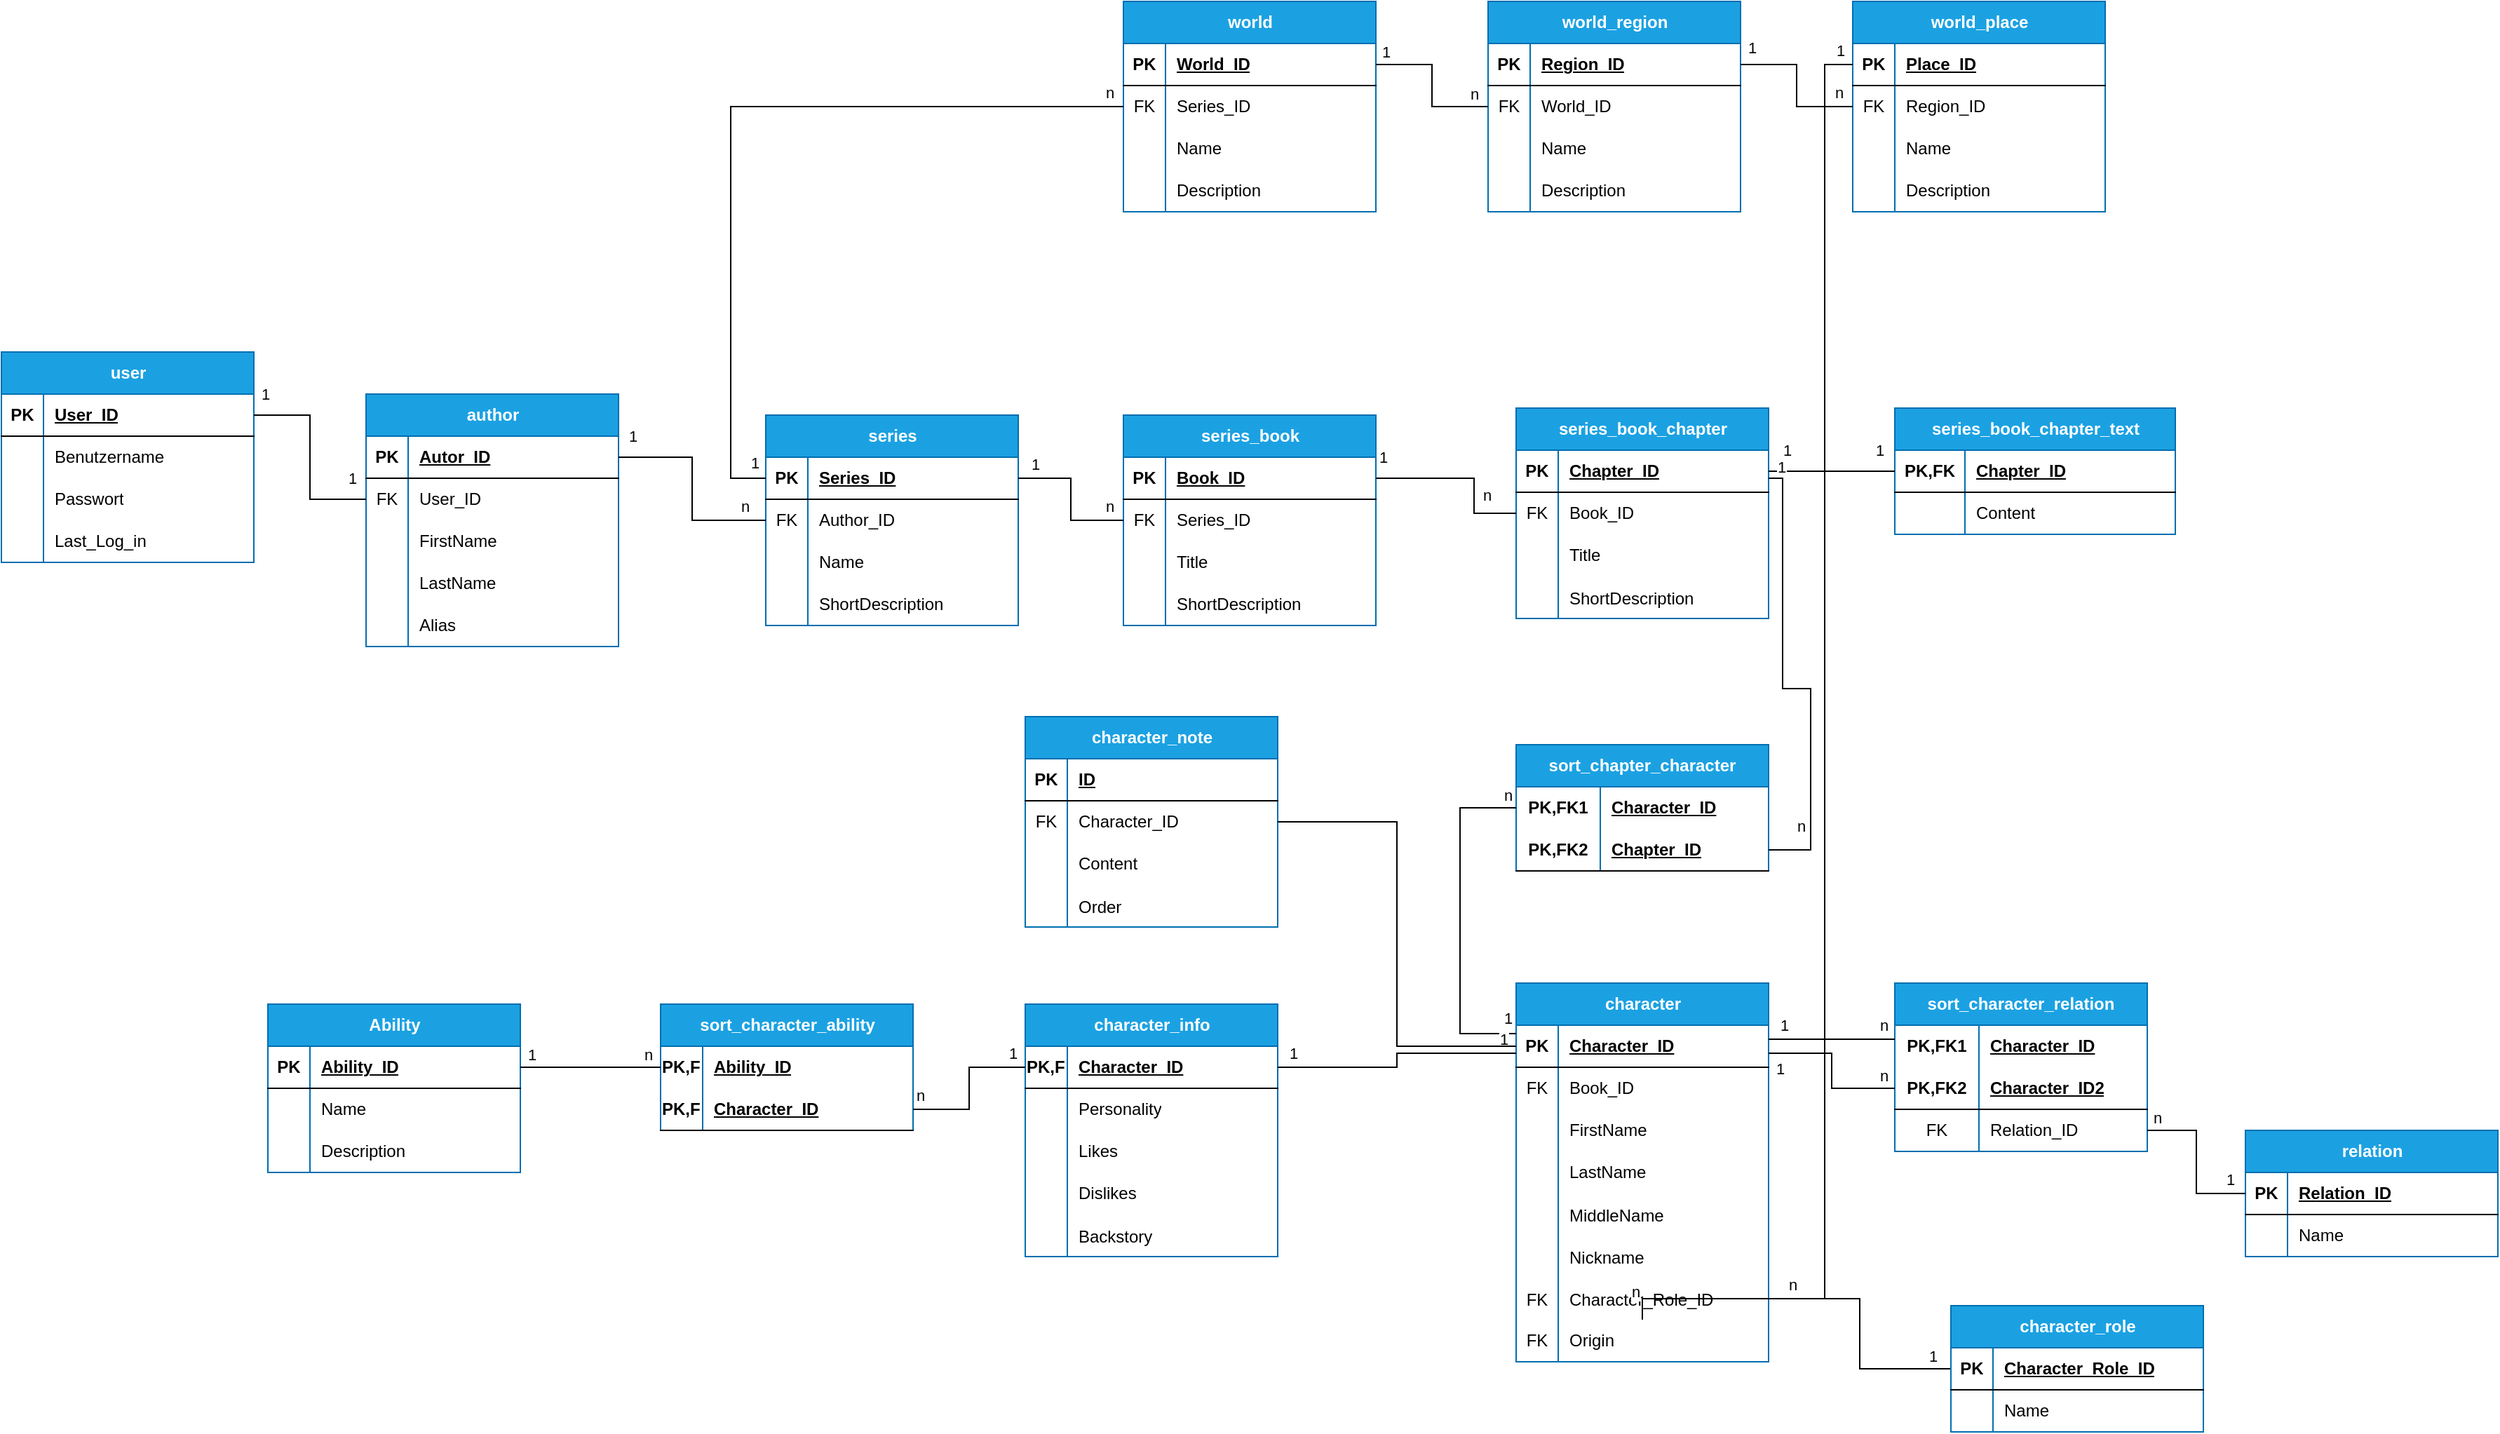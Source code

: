 <mxfile version="24.4.13" type="github">
  <diagram name="Page-1" id="ZxfWYGkPhsDWK3Irlfb6">
    <mxGraphModel dx="2031" dy="1941" grid="1" gridSize="10" guides="1" tooltips="1" connect="1" arrows="1" fold="1" page="1" pageScale="1" pageWidth="1169" pageHeight="827" math="0" shadow="0">
      <root>
        <mxCell id="0" />
        <mxCell id="1" parent="0" />
        <mxCell id="O8f4FtcBH8acP7DNghHi-1" value="author" style="shape=table;startSize=30;container=1;collapsible=1;childLayout=tableLayout;fixedRows=1;rowLines=0;fontStyle=1;align=center;resizeLast=1;html=1;fillColor=#1ba1e2;strokeColor=#006EAF;fontColor=#ffffff;" parent="1" vertex="1">
          <mxGeometry x="300" y="70" width="180" height="180" as="geometry" />
        </mxCell>
        <mxCell id="O8f4FtcBH8acP7DNghHi-2" value="" style="shape=tableRow;horizontal=0;startSize=0;swimlaneHead=0;swimlaneBody=0;fillColor=none;collapsible=0;dropTarget=0;points=[[0,0.5],[1,0.5]];portConstraint=eastwest;top=0;left=0;right=0;bottom=1;" parent="O8f4FtcBH8acP7DNghHi-1" vertex="1">
          <mxGeometry y="30" width="180" height="30" as="geometry" />
        </mxCell>
        <mxCell id="O8f4FtcBH8acP7DNghHi-3" value="PK" style="shape=partialRectangle;connectable=0;fillColor=none;top=0;left=0;bottom=0;right=0;fontStyle=1;overflow=hidden;whiteSpace=wrap;html=1;" parent="O8f4FtcBH8acP7DNghHi-2" vertex="1">
          <mxGeometry width="30" height="30" as="geometry">
            <mxRectangle width="30" height="30" as="alternateBounds" />
          </mxGeometry>
        </mxCell>
        <mxCell id="O8f4FtcBH8acP7DNghHi-4" value="Autor_ID" style="shape=partialRectangle;connectable=0;fillColor=none;top=0;left=0;bottom=0;right=0;align=left;spacingLeft=6;fontStyle=5;overflow=hidden;whiteSpace=wrap;html=1;" parent="O8f4FtcBH8acP7DNghHi-2" vertex="1">
          <mxGeometry x="30" width="150" height="30" as="geometry">
            <mxRectangle width="150" height="30" as="alternateBounds" />
          </mxGeometry>
        </mxCell>
        <mxCell id="O8f4FtcBH8acP7DNghHi-36" value="" style="shape=tableRow;horizontal=0;startSize=0;swimlaneHead=0;swimlaneBody=0;fillColor=none;collapsible=0;dropTarget=0;points=[[0,0.5],[1,0.5]];portConstraint=eastwest;top=0;left=0;right=0;bottom=0;" parent="O8f4FtcBH8acP7DNghHi-1" vertex="1">
          <mxGeometry y="60" width="180" height="30" as="geometry" />
        </mxCell>
        <mxCell id="O8f4FtcBH8acP7DNghHi-37" value="FK" style="shape=partialRectangle;connectable=0;fillColor=none;top=0;left=0;bottom=0;right=0;fontStyle=0;overflow=hidden;whiteSpace=wrap;html=1;" parent="O8f4FtcBH8acP7DNghHi-36" vertex="1">
          <mxGeometry width="30" height="30" as="geometry">
            <mxRectangle width="30" height="30" as="alternateBounds" />
          </mxGeometry>
        </mxCell>
        <mxCell id="O8f4FtcBH8acP7DNghHi-38" value="User_ID" style="shape=partialRectangle;connectable=0;fillColor=none;top=0;left=0;bottom=0;right=0;align=left;spacingLeft=6;fontStyle=0;overflow=hidden;whiteSpace=wrap;html=1;" parent="O8f4FtcBH8acP7DNghHi-36" vertex="1">
          <mxGeometry x="30" width="150" height="30" as="geometry">
            <mxRectangle width="150" height="30" as="alternateBounds" />
          </mxGeometry>
        </mxCell>
        <mxCell id="O8f4FtcBH8acP7DNghHi-11" value="" style="shape=tableRow;horizontal=0;startSize=0;swimlaneHead=0;swimlaneBody=0;fillColor=none;collapsible=0;dropTarget=0;points=[[0,0.5],[1,0.5]];portConstraint=eastwest;top=0;left=0;right=0;bottom=0;" parent="O8f4FtcBH8acP7DNghHi-1" vertex="1">
          <mxGeometry y="90" width="180" height="30" as="geometry" />
        </mxCell>
        <mxCell id="O8f4FtcBH8acP7DNghHi-12" value="" style="shape=partialRectangle;connectable=0;fillColor=none;top=0;left=0;bottom=0;right=0;editable=1;overflow=hidden;whiteSpace=wrap;html=1;" parent="O8f4FtcBH8acP7DNghHi-11" vertex="1">
          <mxGeometry width="30" height="30" as="geometry">
            <mxRectangle width="30" height="30" as="alternateBounds" />
          </mxGeometry>
        </mxCell>
        <mxCell id="O8f4FtcBH8acP7DNghHi-13" value="FirstName" style="shape=partialRectangle;connectable=0;fillColor=none;top=0;left=0;bottom=0;right=0;align=left;spacingLeft=6;overflow=hidden;whiteSpace=wrap;html=1;" parent="O8f4FtcBH8acP7DNghHi-11" vertex="1">
          <mxGeometry x="30" width="150" height="30" as="geometry">
            <mxRectangle width="150" height="30" as="alternateBounds" />
          </mxGeometry>
        </mxCell>
        <mxCell id="O8f4FtcBH8acP7DNghHi-30" value="" style="shape=tableRow;horizontal=0;startSize=0;swimlaneHead=0;swimlaneBody=0;fillColor=none;collapsible=0;dropTarget=0;points=[[0,0.5],[1,0.5]];portConstraint=eastwest;top=0;left=0;right=0;bottom=0;" parent="O8f4FtcBH8acP7DNghHi-1" vertex="1">
          <mxGeometry y="120" width="180" height="30" as="geometry" />
        </mxCell>
        <mxCell id="O8f4FtcBH8acP7DNghHi-31" value="" style="shape=partialRectangle;connectable=0;fillColor=none;top=0;left=0;bottom=0;right=0;fontStyle=0;overflow=hidden;whiteSpace=wrap;html=1;" parent="O8f4FtcBH8acP7DNghHi-30" vertex="1">
          <mxGeometry width="30" height="30" as="geometry">
            <mxRectangle width="30" height="30" as="alternateBounds" />
          </mxGeometry>
        </mxCell>
        <mxCell id="O8f4FtcBH8acP7DNghHi-32" value="LastName" style="shape=partialRectangle;connectable=0;fillColor=none;top=0;left=0;bottom=0;right=0;align=left;spacingLeft=6;fontStyle=0;overflow=hidden;whiteSpace=wrap;html=1;" parent="O8f4FtcBH8acP7DNghHi-30" vertex="1">
          <mxGeometry x="30" width="150" height="30" as="geometry">
            <mxRectangle width="150" height="30" as="alternateBounds" />
          </mxGeometry>
        </mxCell>
        <mxCell id="O8f4FtcBH8acP7DNghHi-33" value="" style="shape=tableRow;horizontal=0;startSize=0;swimlaneHead=0;swimlaneBody=0;fillColor=none;collapsible=0;dropTarget=0;points=[[0,0.5],[1,0.5]];portConstraint=eastwest;top=0;left=0;right=0;bottom=0;" parent="O8f4FtcBH8acP7DNghHi-1" vertex="1">
          <mxGeometry y="150" width="180" height="30" as="geometry" />
        </mxCell>
        <mxCell id="O8f4FtcBH8acP7DNghHi-34" value="" style="shape=partialRectangle;connectable=0;fillColor=none;top=0;left=0;bottom=0;right=0;fontStyle=0;overflow=hidden;whiteSpace=wrap;html=1;" parent="O8f4FtcBH8acP7DNghHi-33" vertex="1">
          <mxGeometry width="30" height="30" as="geometry">
            <mxRectangle width="30" height="30" as="alternateBounds" />
          </mxGeometry>
        </mxCell>
        <mxCell id="O8f4FtcBH8acP7DNghHi-35" value="Alias" style="shape=partialRectangle;connectable=0;fillColor=none;top=0;left=0;bottom=0;right=0;align=left;spacingLeft=6;fontStyle=0;overflow=hidden;whiteSpace=wrap;html=1;" parent="O8f4FtcBH8acP7DNghHi-33" vertex="1">
          <mxGeometry x="30" width="150" height="30" as="geometry">
            <mxRectangle width="150" height="30" as="alternateBounds" />
          </mxGeometry>
        </mxCell>
        <mxCell id="O8f4FtcBH8acP7DNghHi-14" value="user" style="shape=table;startSize=30;container=1;collapsible=1;childLayout=tableLayout;fixedRows=1;rowLines=0;fontStyle=1;align=center;resizeLast=1;html=1;fillColor=#1ba1e2;fontColor=#ffffff;strokeColor=#006EAF;" parent="1" vertex="1">
          <mxGeometry x="40" y="40" width="180" height="150" as="geometry" />
        </mxCell>
        <mxCell id="O8f4FtcBH8acP7DNghHi-15" value="" style="shape=tableRow;horizontal=0;startSize=0;swimlaneHead=0;swimlaneBody=0;fillColor=none;collapsible=0;dropTarget=0;points=[[0,0.5],[1,0.5]];portConstraint=eastwest;top=0;left=0;right=0;bottom=1;" parent="O8f4FtcBH8acP7DNghHi-14" vertex="1">
          <mxGeometry y="30" width="180" height="30" as="geometry" />
        </mxCell>
        <mxCell id="O8f4FtcBH8acP7DNghHi-16" value="PK" style="shape=partialRectangle;connectable=0;fillColor=none;top=0;left=0;bottom=0;right=0;fontStyle=1;overflow=hidden;whiteSpace=wrap;html=1;" parent="O8f4FtcBH8acP7DNghHi-15" vertex="1">
          <mxGeometry width="30" height="30" as="geometry">
            <mxRectangle width="30" height="30" as="alternateBounds" />
          </mxGeometry>
        </mxCell>
        <mxCell id="O8f4FtcBH8acP7DNghHi-17" value="User_ID" style="shape=partialRectangle;connectable=0;fillColor=none;top=0;left=0;bottom=0;right=0;align=left;spacingLeft=6;fontStyle=5;overflow=hidden;whiteSpace=wrap;html=1;" parent="O8f4FtcBH8acP7DNghHi-15" vertex="1">
          <mxGeometry x="30" width="150" height="30" as="geometry">
            <mxRectangle width="150" height="30" as="alternateBounds" />
          </mxGeometry>
        </mxCell>
        <mxCell id="O8f4FtcBH8acP7DNghHi-18" value="" style="shape=tableRow;horizontal=0;startSize=0;swimlaneHead=0;swimlaneBody=0;fillColor=none;collapsible=0;dropTarget=0;points=[[0,0.5],[1,0.5]];portConstraint=eastwest;top=0;left=0;right=0;bottom=0;" parent="O8f4FtcBH8acP7DNghHi-14" vertex="1">
          <mxGeometry y="60" width="180" height="30" as="geometry" />
        </mxCell>
        <mxCell id="O8f4FtcBH8acP7DNghHi-19" value="" style="shape=partialRectangle;connectable=0;fillColor=none;top=0;left=0;bottom=0;right=0;editable=1;overflow=hidden;whiteSpace=wrap;html=1;" parent="O8f4FtcBH8acP7DNghHi-18" vertex="1">
          <mxGeometry width="30" height="30" as="geometry">
            <mxRectangle width="30" height="30" as="alternateBounds" />
          </mxGeometry>
        </mxCell>
        <mxCell id="O8f4FtcBH8acP7DNghHi-20" value="Benutzername" style="shape=partialRectangle;connectable=0;fillColor=none;top=0;left=0;bottom=0;right=0;align=left;spacingLeft=6;overflow=hidden;whiteSpace=wrap;html=1;" parent="O8f4FtcBH8acP7DNghHi-18" vertex="1">
          <mxGeometry x="30" width="150" height="30" as="geometry">
            <mxRectangle width="150" height="30" as="alternateBounds" />
          </mxGeometry>
        </mxCell>
        <mxCell id="O8f4FtcBH8acP7DNghHi-21" value="" style="shape=tableRow;horizontal=0;startSize=0;swimlaneHead=0;swimlaneBody=0;fillColor=none;collapsible=0;dropTarget=0;points=[[0,0.5],[1,0.5]];portConstraint=eastwest;top=0;left=0;right=0;bottom=0;" parent="O8f4FtcBH8acP7DNghHi-14" vertex="1">
          <mxGeometry y="90" width="180" height="30" as="geometry" />
        </mxCell>
        <mxCell id="O8f4FtcBH8acP7DNghHi-22" value="" style="shape=partialRectangle;connectable=0;fillColor=none;top=0;left=0;bottom=0;right=0;editable=1;overflow=hidden;whiteSpace=wrap;html=1;" parent="O8f4FtcBH8acP7DNghHi-21" vertex="1">
          <mxGeometry width="30" height="30" as="geometry">
            <mxRectangle width="30" height="30" as="alternateBounds" />
          </mxGeometry>
        </mxCell>
        <mxCell id="O8f4FtcBH8acP7DNghHi-23" value="Passwort" style="shape=partialRectangle;connectable=0;fillColor=none;top=0;left=0;bottom=0;right=0;align=left;spacingLeft=6;overflow=hidden;whiteSpace=wrap;html=1;" parent="O8f4FtcBH8acP7DNghHi-21" vertex="1">
          <mxGeometry x="30" width="150" height="30" as="geometry">
            <mxRectangle width="150" height="30" as="alternateBounds" />
          </mxGeometry>
        </mxCell>
        <mxCell id="O8f4FtcBH8acP7DNghHi-24" value="" style="shape=tableRow;horizontal=0;startSize=0;swimlaneHead=0;swimlaneBody=0;fillColor=none;collapsible=0;dropTarget=0;points=[[0,0.5],[1,0.5]];portConstraint=eastwest;top=0;left=0;right=0;bottom=0;" parent="O8f4FtcBH8acP7DNghHi-14" vertex="1">
          <mxGeometry y="120" width="180" height="30" as="geometry" />
        </mxCell>
        <mxCell id="O8f4FtcBH8acP7DNghHi-25" value="" style="shape=partialRectangle;connectable=0;fillColor=none;top=0;left=0;bottom=0;right=0;editable=1;overflow=hidden;whiteSpace=wrap;html=1;" parent="O8f4FtcBH8acP7DNghHi-24" vertex="1">
          <mxGeometry width="30" height="30" as="geometry">
            <mxRectangle width="30" height="30" as="alternateBounds" />
          </mxGeometry>
        </mxCell>
        <mxCell id="O8f4FtcBH8acP7DNghHi-26" value="Last_Log_in" style="shape=partialRectangle;connectable=0;fillColor=none;top=0;left=0;bottom=0;right=0;align=left;spacingLeft=6;overflow=hidden;whiteSpace=wrap;html=1;" parent="O8f4FtcBH8acP7DNghHi-24" vertex="1">
          <mxGeometry x="30" width="150" height="30" as="geometry">
            <mxRectangle width="150" height="30" as="alternateBounds" />
          </mxGeometry>
        </mxCell>
        <mxCell id="O8f4FtcBH8acP7DNghHi-39" style="edgeStyle=orthogonalEdgeStyle;rounded=0;orthogonalLoop=1;jettySize=auto;html=1;endArrow=none;endFill=0;" parent="1" source="O8f4FtcBH8acP7DNghHi-36" target="O8f4FtcBH8acP7DNghHi-15" edge="1">
          <mxGeometry relative="1" as="geometry" />
        </mxCell>
        <mxCell id="O8f4FtcBH8acP7DNghHi-40" value="1" style="edgeLabel;html=1;align=center;verticalAlign=middle;resizable=0;points=[];" parent="O8f4FtcBH8acP7DNghHi-39" vertex="1" connectable="0">
          <mxGeometry x="0.891" y="-1" relative="1" as="geometry">
            <mxPoint y="-14" as="offset" />
          </mxGeometry>
        </mxCell>
        <mxCell id="O8f4FtcBH8acP7DNghHi-41" value="1" style="edgeLabel;html=1;align=center;verticalAlign=middle;resizable=0;points=[];" parent="O8f4FtcBH8acP7DNghHi-39" vertex="1" connectable="0">
          <mxGeometry x="-0.754" relative="1" as="geometry">
            <mxPoint x="7" y="-15" as="offset" />
          </mxGeometry>
        </mxCell>
        <mxCell id="O8f4FtcBH8acP7DNghHi-42" value="series" style="shape=table;startSize=30;container=1;collapsible=1;childLayout=tableLayout;fixedRows=1;rowLines=0;fontStyle=1;align=center;resizeLast=1;html=1;fillColor=#1ba1e2;fontColor=#ffffff;strokeColor=#006EAF;" parent="1" vertex="1">
          <mxGeometry x="585" y="85" width="180" height="150" as="geometry" />
        </mxCell>
        <mxCell id="O8f4FtcBH8acP7DNghHi-43" value="" style="shape=tableRow;horizontal=0;startSize=0;swimlaneHead=0;swimlaneBody=0;fillColor=none;collapsible=0;dropTarget=0;points=[[0,0.5],[1,0.5]];portConstraint=eastwest;top=0;left=0;right=0;bottom=1;" parent="O8f4FtcBH8acP7DNghHi-42" vertex="1">
          <mxGeometry y="30" width="180" height="30" as="geometry" />
        </mxCell>
        <mxCell id="O8f4FtcBH8acP7DNghHi-44" value="PK" style="shape=partialRectangle;connectable=0;fillColor=none;top=0;left=0;bottom=0;right=0;fontStyle=1;overflow=hidden;whiteSpace=wrap;html=1;" parent="O8f4FtcBH8acP7DNghHi-43" vertex="1">
          <mxGeometry width="30" height="30" as="geometry">
            <mxRectangle width="30" height="30" as="alternateBounds" />
          </mxGeometry>
        </mxCell>
        <mxCell id="O8f4FtcBH8acP7DNghHi-45" value="Series_ID" style="shape=partialRectangle;connectable=0;fillColor=none;top=0;left=0;bottom=0;right=0;align=left;spacingLeft=6;fontStyle=5;overflow=hidden;whiteSpace=wrap;html=1;" parent="O8f4FtcBH8acP7DNghHi-43" vertex="1">
          <mxGeometry x="30" width="150" height="30" as="geometry">
            <mxRectangle width="150" height="30" as="alternateBounds" />
          </mxGeometry>
        </mxCell>
        <mxCell id="O8f4FtcBH8acP7DNghHi-46" value="" style="shape=tableRow;horizontal=0;startSize=0;swimlaneHead=0;swimlaneBody=0;fillColor=none;collapsible=0;dropTarget=0;points=[[0,0.5],[1,0.5]];portConstraint=eastwest;top=0;left=0;right=0;bottom=0;" parent="O8f4FtcBH8acP7DNghHi-42" vertex="1">
          <mxGeometry y="60" width="180" height="30" as="geometry" />
        </mxCell>
        <mxCell id="O8f4FtcBH8acP7DNghHi-47" value="FK" style="shape=partialRectangle;connectable=0;fillColor=none;top=0;left=0;bottom=0;right=0;editable=1;overflow=hidden;whiteSpace=wrap;html=1;" parent="O8f4FtcBH8acP7DNghHi-46" vertex="1">
          <mxGeometry width="30" height="30" as="geometry">
            <mxRectangle width="30" height="30" as="alternateBounds" />
          </mxGeometry>
        </mxCell>
        <mxCell id="O8f4FtcBH8acP7DNghHi-48" value="Author_ID" style="shape=partialRectangle;connectable=0;fillColor=none;top=0;left=0;bottom=0;right=0;align=left;spacingLeft=6;overflow=hidden;whiteSpace=wrap;html=1;" parent="O8f4FtcBH8acP7DNghHi-46" vertex="1">
          <mxGeometry x="30" width="150" height="30" as="geometry">
            <mxRectangle width="150" height="30" as="alternateBounds" />
          </mxGeometry>
        </mxCell>
        <mxCell id="O8f4FtcBH8acP7DNghHi-49" value="" style="shape=tableRow;horizontal=0;startSize=0;swimlaneHead=0;swimlaneBody=0;fillColor=none;collapsible=0;dropTarget=0;points=[[0,0.5],[1,0.5]];portConstraint=eastwest;top=0;left=0;right=0;bottom=0;" parent="O8f4FtcBH8acP7DNghHi-42" vertex="1">
          <mxGeometry y="90" width="180" height="30" as="geometry" />
        </mxCell>
        <mxCell id="O8f4FtcBH8acP7DNghHi-50" value="" style="shape=partialRectangle;connectable=0;fillColor=none;top=0;left=0;bottom=0;right=0;editable=1;overflow=hidden;whiteSpace=wrap;html=1;" parent="O8f4FtcBH8acP7DNghHi-49" vertex="1">
          <mxGeometry width="30" height="30" as="geometry">
            <mxRectangle width="30" height="30" as="alternateBounds" />
          </mxGeometry>
        </mxCell>
        <mxCell id="O8f4FtcBH8acP7DNghHi-51" value="Name" style="shape=partialRectangle;connectable=0;fillColor=none;top=0;left=0;bottom=0;right=0;align=left;spacingLeft=6;overflow=hidden;whiteSpace=wrap;html=1;" parent="O8f4FtcBH8acP7DNghHi-49" vertex="1">
          <mxGeometry x="30" width="150" height="30" as="geometry">
            <mxRectangle width="150" height="30" as="alternateBounds" />
          </mxGeometry>
        </mxCell>
        <mxCell id="O8f4FtcBH8acP7DNghHi-52" value="" style="shape=tableRow;horizontal=0;startSize=0;swimlaneHead=0;swimlaneBody=0;fillColor=none;collapsible=0;dropTarget=0;points=[[0,0.5],[1,0.5]];portConstraint=eastwest;top=0;left=0;right=0;bottom=0;" parent="O8f4FtcBH8acP7DNghHi-42" vertex="1">
          <mxGeometry y="120" width="180" height="30" as="geometry" />
        </mxCell>
        <mxCell id="O8f4FtcBH8acP7DNghHi-53" value="" style="shape=partialRectangle;connectable=0;fillColor=none;top=0;left=0;bottom=0;right=0;editable=1;overflow=hidden;whiteSpace=wrap;html=1;" parent="O8f4FtcBH8acP7DNghHi-52" vertex="1">
          <mxGeometry width="30" height="30" as="geometry">
            <mxRectangle width="30" height="30" as="alternateBounds" />
          </mxGeometry>
        </mxCell>
        <mxCell id="O8f4FtcBH8acP7DNghHi-54" value="ShortDescription" style="shape=partialRectangle;connectable=0;fillColor=none;top=0;left=0;bottom=0;right=0;align=left;spacingLeft=6;overflow=hidden;whiteSpace=wrap;html=1;" parent="O8f4FtcBH8acP7DNghHi-52" vertex="1">
          <mxGeometry x="30" width="150" height="30" as="geometry">
            <mxRectangle width="150" height="30" as="alternateBounds" />
          </mxGeometry>
        </mxCell>
        <mxCell id="O8f4FtcBH8acP7DNghHi-55" style="edgeStyle=orthogonalEdgeStyle;rounded=0;orthogonalLoop=1;jettySize=auto;html=1;endArrow=none;endFill=0;" parent="1" source="O8f4FtcBH8acP7DNghHi-2" target="O8f4FtcBH8acP7DNghHi-46" edge="1">
          <mxGeometry relative="1" as="geometry" />
        </mxCell>
        <mxCell id="O8f4FtcBH8acP7DNghHi-56" value="1" style="edgeLabel;html=1;align=center;verticalAlign=middle;resizable=0;points=[];" parent="O8f4FtcBH8acP7DNghHi-55" vertex="1" connectable="0">
          <mxGeometry x="-0.831" y="3" relative="1" as="geometry">
            <mxPoint x="-3" y="-12" as="offset" />
          </mxGeometry>
        </mxCell>
        <mxCell id="O8f4FtcBH8acP7DNghHi-57" value="n" style="edgeLabel;html=1;align=center;verticalAlign=middle;resizable=0;points=[];" parent="O8f4FtcBH8acP7DNghHi-55" vertex="1" connectable="0">
          <mxGeometry x="0.792" y="-1" relative="1" as="geometry">
            <mxPoint y="-11" as="offset" />
          </mxGeometry>
        </mxCell>
        <mxCell id="O8f4FtcBH8acP7DNghHi-58" value="series_book" style="shape=table;startSize=30;container=1;collapsible=1;childLayout=tableLayout;fixedRows=1;rowLines=0;fontStyle=1;align=center;resizeLast=1;html=1;fillColor=#1ba1e2;fontColor=#ffffff;strokeColor=#006EAF;" parent="1" vertex="1">
          <mxGeometry x="840" y="85" width="180" height="150" as="geometry" />
        </mxCell>
        <mxCell id="O8f4FtcBH8acP7DNghHi-59" value="" style="shape=tableRow;horizontal=0;startSize=0;swimlaneHead=0;swimlaneBody=0;fillColor=none;collapsible=0;dropTarget=0;points=[[0,0.5],[1,0.5]];portConstraint=eastwest;top=0;left=0;right=0;bottom=1;" parent="O8f4FtcBH8acP7DNghHi-58" vertex="1">
          <mxGeometry y="30" width="180" height="30" as="geometry" />
        </mxCell>
        <mxCell id="O8f4FtcBH8acP7DNghHi-60" value="PK" style="shape=partialRectangle;connectable=0;fillColor=none;top=0;left=0;bottom=0;right=0;fontStyle=1;overflow=hidden;whiteSpace=wrap;html=1;" parent="O8f4FtcBH8acP7DNghHi-59" vertex="1">
          <mxGeometry width="30" height="30" as="geometry">
            <mxRectangle width="30" height="30" as="alternateBounds" />
          </mxGeometry>
        </mxCell>
        <mxCell id="O8f4FtcBH8acP7DNghHi-61" value="Book_ID" style="shape=partialRectangle;connectable=0;fillColor=none;top=0;left=0;bottom=0;right=0;align=left;spacingLeft=6;fontStyle=5;overflow=hidden;whiteSpace=wrap;html=1;" parent="O8f4FtcBH8acP7DNghHi-59" vertex="1">
          <mxGeometry x="30" width="150" height="30" as="geometry">
            <mxRectangle width="150" height="30" as="alternateBounds" />
          </mxGeometry>
        </mxCell>
        <mxCell id="O8f4FtcBH8acP7DNghHi-62" value="" style="shape=tableRow;horizontal=0;startSize=0;swimlaneHead=0;swimlaneBody=0;fillColor=none;collapsible=0;dropTarget=0;points=[[0,0.5],[1,0.5]];portConstraint=eastwest;top=0;left=0;right=0;bottom=0;" parent="O8f4FtcBH8acP7DNghHi-58" vertex="1">
          <mxGeometry y="60" width="180" height="30" as="geometry" />
        </mxCell>
        <mxCell id="O8f4FtcBH8acP7DNghHi-63" value="FK" style="shape=partialRectangle;connectable=0;fillColor=none;top=0;left=0;bottom=0;right=0;editable=1;overflow=hidden;whiteSpace=wrap;html=1;" parent="O8f4FtcBH8acP7DNghHi-62" vertex="1">
          <mxGeometry width="30" height="30" as="geometry">
            <mxRectangle width="30" height="30" as="alternateBounds" />
          </mxGeometry>
        </mxCell>
        <mxCell id="O8f4FtcBH8acP7DNghHi-64" value="Series_ID" style="shape=partialRectangle;connectable=0;fillColor=none;top=0;left=0;bottom=0;right=0;align=left;spacingLeft=6;overflow=hidden;whiteSpace=wrap;html=1;" parent="O8f4FtcBH8acP7DNghHi-62" vertex="1">
          <mxGeometry x="30" width="150" height="30" as="geometry">
            <mxRectangle width="150" height="30" as="alternateBounds" />
          </mxGeometry>
        </mxCell>
        <mxCell id="O8f4FtcBH8acP7DNghHi-65" value="" style="shape=tableRow;horizontal=0;startSize=0;swimlaneHead=0;swimlaneBody=0;fillColor=none;collapsible=0;dropTarget=0;points=[[0,0.5],[1,0.5]];portConstraint=eastwest;top=0;left=0;right=0;bottom=0;" parent="O8f4FtcBH8acP7DNghHi-58" vertex="1">
          <mxGeometry y="90" width="180" height="30" as="geometry" />
        </mxCell>
        <mxCell id="O8f4FtcBH8acP7DNghHi-66" value="" style="shape=partialRectangle;connectable=0;fillColor=none;top=0;left=0;bottom=0;right=0;editable=1;overflow=hidden;whiteSpace=wrap;html=1;" parent="O8f4FtcBH8acP7DNghHi-65" vertex="1">
          <mxGeometry width="30" height="30" as="geometry">
            <mxRectangle width="30" height="30" as="alternateBounds" />
          </mxGeometry>
        </mxCell>
        <mxCell id="O8f4FtcBH8acP7DNghHi-67" value="Title" style="shape=partialRectangle;connectable=0;fillColor=none;top=0;left=0;bottom=0;right=0;align=left;spacingLeft=6;overflow=hidden;whiteSpace=wrap;html=1;" parent="O8f4FtcBH8acP7DNghHi-65" vertex="1">
          <mxGeometry x="30" width="150" height="30" as="geometry">
            <mxRectangle width="150" height="30" as="alternateBounds" />
          </mxGeometry>
        </mxCell>
        <mxCell id="O8f4FtcBH8acP7DNghHi-68" value="" style="shape=tableRow;horizontal=0;startSize=0;swimlaneHead=0;swimlaneBody=0;fillColor=none;collapsible=0;dropTarget=0;points=[[0,0.5],[1,0.5]];portConstraint=eastwest;top=0;left=0;right=0;bottom=0;" parent="O8f4FtcBH8acP7DNghHi-58" vertex="1">
          <mxGeometry y="120" width="180" height="30" as="geometry" />
        </mxCell>
        <mxCell id="O8f4FtcBH8acP7DNghHi-69" value="" style="shape=partialRectangle;connectable=0;fillColor=none;top=0;left=0;bottom=0;right=0;editable=1;overflow=hidden;whiteSpace=wrap;html=1;" parent="O8f4FtcBH8acP7DNghHi-68" vertex="1">
          <mxGeometry width="30" height="30" as="geometry">
            <mxRectangle width="30" height="30" as="alternateBounds" />
          </mxGeometry>
        </mxCell>
        <mxCell id="O8f4FtcBH8acP7DNghHi-70" value="ShortDescription" style="shape=partialRectangle;connectable=0;fillColor=none;top=0;left=0;bottom=0;right=0;align=left;spacingLeft=6;overflow=hidden;whiteSpace=wrap;html=1;" parent="O8f4FtcBH8acP7DNghHi-68" vertex="1">
          <mxGeometry x="30" width="150" height="30" as="geometry">
            <mxRectangle width="150" height="30" as="alternateBounds" />
          </mxGeometry>
        </mxCell>
        <mxCell id="O8f4FtcBH8acP7DNghHi-71" style="edgeStyle=orthogonalEdgeStyle;rounded=0;orthogonalLoop=1;jettySize=auto;html=1;endArrow=none;endFill=0;" parent="1" source="O8f4FtcBH8acP7DNghHi-43" target="O8f4FtcBH8acP7DNghHi-62" edge="1">
          <mxGeometry relative="1" as="geometry" />
        </mxCell>
        <mxCell id="O8f4FtcBH8acP7DNghHi-72" value="1" style="edgeLabel;html=1;align=center;verticalAlign=middle;resizable=0;points=[];" parent="O8f4FtcBH8acP7DNghHi-71" vertex="1" connectable="0">
          <mxGeometry x="-0.775" y="1" relative="1" as="geometry">
            <mxPoint y="-9" as="offset" />
          </mxGeometry>
        </mxCell>
        <mxCell id="O8f4FtcBH8acP7DNghHi-73" value="n" style="edgeLabel;html=1;align=center;verticalAlign=middle;resizable=0;points=[];" parent="O8f4FtcBH8acP7DNghHi-71" vertex="1" connectable="0">
          <mxGeometry x="0.749" y="1" relative="1" as="geometry">
            <mxPoint x="3" y="-9" as="offset" />
          </mxGeometry>
        </mxCell>
        <mxCell id="O8f4FtcBH8acP7DNghHi-100" value="series_book_chapter" style="shape=table;startSize=30;container=1;collapsible=1;childLayout=tableLayout;fixedRows=1;rowLines=0;fontStyle=1;align=center;resizeLast=1;html=1;fillColor=#1ba1e2;fontColor=#ffffff;strokeColor=#006EAF;" parent="1" vertex="1">
          <mxGeometry x="1120" y="80" width="180" height="150" as="geometry" />
        </mxCell>
        <mxCell id="O8f4FtcBH8acP7DNghHi-101" value="" style="shape=tableRow;horizontal=0;startSize=0;swimlaneHead=0;swimlaneBody=0;fillColor=none;collapsible=0;dropTarget=0;points=[[0,0.5],[1,0.5]];portConstraint=eastwest;top=0;left=0;right=0;bottom=1;" parent="O8f4FtcBH8acP7DNghHi-100" vertex="1">
          <mxGeometry y="30" width="180" height="30" as="geometry" />
        </mxCell>
        <mxCell id="O8f4FtcBH8acP7DNghHi-102" value="PK" style="shape=partialRectangle;connectable=0;fillColor=none;top=0;left=0;bottom=0;right=0;fontStyle=1;overflow=hidden;whiteSpace=wrap;html=1;" parent="O8f4FtcBH8acP7DNghHi-101" vertex="1">
          <mxGeometry width="30" height="30" as="geometry">
            <mxRectangle width="30" height="30" as="alternateBounds" />
          </mxGeometry>
        </mxCell>
        <mxCell id="O8f4FtcBH8acP7DNghHi-103" value="Chapter_ID" style="shape=partialRectangle;connectable=0;fillColor=none;top=0;left=0;bottom=0;right=0;align=left;spacingLeft=6;fontStyle=5;overflow=hidden;whiteSpace=wrap;html=1;" parent="O8f4FtcBH8acP7DNghHi-101" vertex="1">
          <mxGeometry x="30" width="150" height="30" as="geometry">
            <mxRectangle width="150" height="30" as="alternateBounds" />
          </mxGeometry>
        </mxCell>
        <mxCell id="O8f4FtcBH8acP7DNghHi-104" value="" style="shape=tableRow;horizontal=0;startSize=0;swimlaneHead=0;swimlaneBody=0;fillColor=none;collapsible=0;dropTarget=0;points=[[0,0.5],[1,0.5]];portConstraint=eastwest;top=0;left=0;right=0;bottom=0;" parent="O8f4FtcBH8acP7DNghHi-100" vertex="1">
          <mxGeometry y="60" width="180" height="30" as="geometry" />
        </mxCell>
        <mxCell id="O8f4FtcBH8acP7DNghHi-105" value="FK" style="shape=partialRectangle;connectable=0;fillColor=none;top=0;left=0;bottom=0;right=0;editable=1;overflow=hidden;whiteSpace=wrap;html=1;" parent="O8f4FtcBH8acP7DNghHi-104" vertex="1">
          <mxGeometry width="30" height="30" as="geometry">
            <mxRectangle width="30" height="30" as="alternateBounds" />
          </mxGeometry>
        </mxCell>
        <mxCell id="O8f4FtcBH8acP7DNghHi-106" value="Book_ID" style="shape=partialRectangle;connectable=0;fillColor=none;top=0;left=0;bottom=0;right=0;align=left;spacingLeft=6;overflow=hidden;whiteSpace=wrap;html=1;" parent="O8f4FtcBH8acP7DNghHi-104" vertex="1">
          <mxGeometry x="30" width="150" height="30" as="geometry">
            <mxRectangle width="150" height="30" as="alternateBounds" />
          </mxGeometry>
        </mxCell>
        <mxCell id="O8f4FtcBH8acP7DNghHi-107" value="" style="shape=tableRow;horizontal=0;startSize=0;swimlaneHead=0;swimlaneBody=0;fillColor=none;collapsible=0;dropTarget=0;points=[[0,0.5],[1,0.5]];portConstraint=eastwest;top=0;left=0;right=0;bottom=0;" parent="O8f4FtcBH8acP7DNghHi-100" vertex="1">
          <mxGeometry y="90" width="180" height="30" as="geometry" />
        </mxCell>
        <mxCell id="O8f4FtcBH8acP7DNghHi-108" value="" style="shape=partialRectangle;connectable=0;fillColor=none;top=0;left=0;bottom=0;right=0;editable=1;overflow=hidden;whiteSpace=wrap;html=1;" parent="O8f4FtcBH8acP7DNghHi-107" vertex="1">
          <mxGeometry width="30" height="30" as="geometry">
            <mxRectangle width="30" height="30" as="alternateBounds" />
          </mxGeometry>
        </mxCell>
        <mxCell id="O8f4FtcBH8acP7DNghHi-109" value="Title" style="shape=partialRectangle;connectable=0;fillColor=none;top=0;left=0;bottom=0;right=0;align=left;spacingLeft=6;overflow=hidden;whiteSpace=wrap;html=1;" parent="O8f4FtcBH8acP7DNghHi-107" vertex="1">
          <mxGeometry x="30" width="150" height="30" as="geometry">
            <mxRectangle width="150" height="30" as="alternateBounds" />
          </mxGeometry>
        </mxCell>
        <mxCell id="O8f4FtcBH8acP7DNghHi-114" value="" style="shape=tableRow;horizontal=0;startSize=0;swimlaneHead=0;swimlaneBody=0;fillColor=none;collapsible=0;dropTarget=0;points=[[0,0.5],[1,0.5]];portConstraint=eastwest;top=0;left=0;right=0;bottom=0;" parent="O8f4FtcBH8acP7DNghHi-100" vertex="1">
          <mxGeometry y="120" width="180" height="30" as="geometry" />
        </mxCell>
        <mxCell id="O8f4FtcBH8acP7DNghHi-115" value="" style="shape=partialRectangle;connectable=0;fillColor=none;top=0;left=0;bottom=0;right=0;editable=1;overflow=hidden;" parent="O8f4FtcBH8acP7DNghHi-114" vertex="1">
          <mxGeometry width="30" height="30" as="geometry">
            <mxRectangle width="30" height="30" as="alternateBounds" />
          </mxGeometry>
        </mxCell>
        <mxCell id="O8f4FtcBH8acP7DNghHi-116" value="ShortDescription" style="shape=partialRectangle;connectable=0;fillColor=none;top=0;left=0;bottom=0;right=0;align=left;spacingLeft=6;overflow=hidden;" parent="O8f4FtcBH8acP7DNghHi-114" vertex="1">
          <mxGeometry x="30" width="150" height="30" as="geometry">
            <mxRectangle width="150" height="30" as="alternateBounds" />
          </mxGeometry>
        </mxCell>
        <mxCell id="O8f4FtcBH8acP7DNghHi-117" style="edgeStyle=orthogonalEdgeStyle;rounded=0;orthogonalLoop=1;jettySize=auto;html=1;endArrow=none;endFill=0;" parent="1" source="O8f4FtcBH8acP7DNghHi-59" target="O8f4FtcBH8acP7DNghHi-104" edge="1">
          <mxGeometry relative="1" as="geometry">
            <Array as="points">
              <mxPoint x="1090" y="130" />
              <mxPoint x="1090" y="155" />
            </Array>
          </mxGeometry>
        </mxCell>
        <mxCell id="O8f4FtcBH8acP7DNghHi-118" value="1" style="edgeLabel;html=1;align=center;verticalAlign=middle;resizable=0;points=[];" parent="O8f4FtcBH8acP7DNghHi-117" vertex="1" connectable="0">
          <mxGeometry x="-0.92" y="1" relative="1" as="geometry">
            <mxPoint y="-14" as="offset" />
          </mxGeometry>
        </mxCell>
        <mxCell id="O8f4FtcBH8acP7DNghHi-119" value="n" style="edgeLabel;html=1;align=center;verticalAlign=middle;resizable=0;points=[];" parent="O8f4FtcBH8acP7DNghHi-117" vertex="1" connectable="0">
          <mxGeometry x="0.879" y="-1" relative="1" as="geometry">
            <mxPoint x="-14" y="-14" as="offset" />
          </mxGeometry>
        </mxCell>
        <mxCell id="O8f4FtcBH8acP7DNghHi-120" value="series_book_chapter_text" style="shape=table;startSize=30;container=1;collapsible=1;childLayout=tableLayout;fixedRows=1;rowLines=0;fontStyle=1;align=center;resizeLast=1;html=1;fillColor=#1ba1e2;fontColor=#ffffff;strokeColor=#006EAF;" parent="1" vertex="1">
          <mxGeometry x="1390" y="80" width="200" height="90" as="geometry" />
        </mxCell>
        <mxCell id="O8f4FtcBH8acP7DNghHi-121" value="" style="shape=tableRow;horizontal=0;startSize=0;swimlaneHead=0;swimlaneBody=0;fillColor=none;collapsible=0;dropTarget=0;points=[[0,0.5],[1,0.5]];portConstraint=eastwest;top=0;left=0;right=0;bottom=1;" parent="O8f4FtcBH8acP7DNghHi-120" vertex="1">
          <mxGeometry y="30" width="200" height="30" as="geometry" />
        </mxCell>
        <mxCell id="O8f4FtcBH8acP7DNghHi-122" value="PK,FK" style="shape=partialRectangle;connectable=0;fillColor=none;top=0;left=0;bottom=0;right=0;fontStyle=1;overflow=hidden;whiteSpace=wrap;html=1;" parent="O8f4FtcBH8acP7DNghHi-121" vertex="1">
          <mxGeometry width="50" height="30" as="geometry">
            <mxRectangle width="50" height="30" as="alternateBounds" />
          </mxGeometry>
        </mxCell>
        <mxCell id="O8f4FtcBH8acP7DNghHi-123" value="Chapter_ID" style="shape=partialRectangle;connectable=0;fillColor=none;top=0;left=0;bottom=0;right=0;align=left;spacingLeft=6;fontStyle=5;overflow=hidden;whiteSpace=wrap;html=1;" parent="O8f4FtcBH8acP7DNghHi-121" vertex="1">
          <mxGeometry x="50" width="150" height="30" as="geometry">
            <mxRectangle width="150" height="30" as="alternateBounds" />
          </mxGeometry>
        </mxCell>
        <mxCell id="O8f4FtcBH8acP7DNghHi-127" value="" style="shape=tableRow;horizontal=0;startSize=0;swimlaneHead=0;swimlaneBody=0;fillColor=none;collapsible=0;dropTarget=0;points=[[0,0.5],[1,0.5]];portConstraint=eastwest;top=0;left=0;right=0;bottom=0;" parent="O8f4FtcBH8acP7DNghHi-120" vertex="1">
          <mxGeometry y="60" width="200" height="30" as="geometry" />
        </mxCell>
        <mxCell id="O8f4FtcBH8acP7DNghHi-128" value="" style="shape=partialRectangle;connectable=0;fillColor=none;top=0;left=0;bottom=0;right=0;editable=1;overflow=hidden;whiteSpace=wrap;html=1;" parent="O8f4FtcBH8acP7DNghHi-127" vertex="1">
          <mxGeometry width="50" height="30" as="geometry">
            <mxRectangle width="50" height="30" as="alternateBounds" />
          </mxGeometry>
        </mxCell>
        <mxCell id="O8f4FtcBH8acP7DNghHi-129" value="Content" style="shape=partialRectangle;connectable=0;fillColor=none;top=0;left=0;bottom=0;right=0;align=left;spacingLeft=6;overflow=hidden;whiteSpace=wrap;html=1;" parent="O8f4FtcBH8acP7DNghHi-127" vertex="1">
          <mxGeometry x="50" width="150" height="30" as="geometry">
            <mxRectangle width="150" height="30" as="alternateBounds" />
          </mxGeometry>
        </mxCell>
        <mxCell id="O8f4FtcBH8acP7DNghHi-133" style="edgeStyle=orthogonalEdgeStyle;rounded=0;orthogonalLoop=1;jettySize=auto;html=1;endArrow=none;endFill=0;" parent="1" source="O8f4FtcBH8acP7DNghHi-101" target="O8f4FtcBH8acP7DNghHi-121" edge="1">
          <mxGeometry relative="1" as="geometry">
            <mxPoint x="1340" y="155" as="targetPoint" />
          </mxGeometry>
        </mxCell>
        <mxCell id="O8f4FtcBH8acP7DNghHi-134" value="1" style="edgeLabel;html=1;align=center;verticalAlign=middle;resizable=0;points=[];" parent="O8f4FtcBH8acP7DNghHi-133" vertex="1" connectable="0">
          <mxGeometry x="-0.724" y="1" relative="1" as="geometry">
            <mxPoint y="-14" as="offset" />
          </mxGeometry>
        </mxCell>
        <mxCell id="O8f4FtcBH8acP7DNghHi-135" value="1" style="edgeLabel;html=1;align=center;verticalAlign=middle;resizable=0;points=[];" parent="O8f4FtcBH8acP7DNghHi-133" vertex="1" connectable="0">
          <mxGeometry x="0.746" y="-2" relative="1" as="geometry">
            <mxPoint y="-17" as="offset" />
          </mxGeometry>
        </mxCell>
        <mxCell id="O8f4FtcBH8acP7DNghHi-149" value="sort_chapter_character" style="shape=table;startSize=30;container=1;collapsible=1;childLayout=tableLayout;fixedRows=1;rowLines=0;fontStyle=1;align=center;resizeLast=1;html=1;whiteSpace=wrap;fillColor=#1ba1e2;fontColor=#ffffff;strokeColor=#006EAF;" parent="1" vertex="1">
          <mxGeometry x="1120" y="320" width="180" height="90" as="geometry" />
        </mxCell>
        <mxCell id="O8f4FtcBH8acP7DNghHi-150" value="" style="shape=tableRow;horizontal=0;startSize=0;swimlaneHead=0;swimlaneBody=0;fillColor=none;collapsible=0;dropTarget=0;points=[[0,0.5],[1,0.5]];portConstraint=eastwest;top=0;left=0;right=0;bottom=0;html=1;" parent="O8f4FtcBH8acP7DNghHi-149" vertex="1">
          <mxGeometry y="30" width="180" height="30" as="geometry" />
        </mxCell>
        <mxCell id="O8f4FtcBH8acP7DNghHi-151" value="PK,FK1" style="shape=partialRectangle;connectable=0;fillColor=none;top=0;left=0;bottom=0;right=0;fontStyle=1;overflow=hidden;html=1;whiteSpace=wrap;" parent="O8f4FtcBH8acP7DNghHi-150" vertex="1">
          <mxGeometry width="60" height="30" as="geometry">
            <mxRectangle width="60" height="30" as="alternateBounds" />
          </mxGeometry>
        </mxCell>
        <mxCell id="O8f4FtcBH8acP7DNghHi-152" value="Character_ID" style="shape=partialRectangle;connectable=0;fillColor=none;top=0;left=0;bottom=0;right=0;align=left;spacingLeft=6;fontStyle=5;overflow=hidden;html=1;whiteSpace=wrap;" parent="O8f4FtcBH8acP7DNghHi-150" vertex="1">
          <mxGeometry x="60" width="120" height="30" as="geometry">
            <mxRectangle width="120" height="30" as="alternateBounds" />
          </mxGeometry>
        </mxCell>
        <mxCell id="O8f4FtcBH8acP7DNghHi-153" value="" style="shape=tableRow;horizontal=0;startSize=0;swimlaneHead=0;swimlaneBody=0;fillColor=none;collapsible=0;dropTarget=0;points=[[0,0.5],[1,0.5]];portConstraint=eastwest;top=0;left=0;right=0;bottom=1;html=1;" parent="O8f4FtcBH8acP7DNghHi-149" vertex="1">
          <mxGeometry y="60" width="180" height="30" as="geometry" />
        </mxCell>
        <mxCell id="O8f4FtcBH8acP7DNghHi-154" value="PK,FK2" style="shape=partialRectangle;connectable=0;fillColor=none;top=0;left=0;bottom=0;right=0;fontStyle=1;overflow=hidden;html=1;whiteSpace=wrap;" parent="O8f4FtcBH8acP7DNghHi-153" vertex="1">
          <mxGeometry width="60" height="30" as="geometry">
            <mxRectangle width="60" height="30" as="alternateBounds" />
          </mxGeometry>
        </mxCell>
        <mxCell id="O8f4FtcBH8acP7DNghHi-155" value="Chapter_ID" style="shape=partialRectangle;connectable=0;fillColor=none;top=0;left=0;bottom=0;right=0;align=left;spacingLeft=6;fontStyle=5;overflow=hidden;html=1;whiteSpace=wrap;" parent="O8f4FtcBH8acP7DNghHi-153" vertex="1">
          <mxGeometry x="60" width="120" height="30" as="geometry">
            <mxRectangle width="120" height="30" as="alternateBounds" />
          </mxGeometry>
        </mxCell>
        <mxCell id="O8f4FtcBH8acP7DNghHi-162" style="edgeStyle=orthogonalEdgeStyle;rounded=0;orthogonalLoop=1;jettySize=auto;html=1;endArrow=none;endFill=0;" parent="1" source="O8f4FtcBH8acP7DNghHi-101" target="O8f4FtcBH8acP7DNghHi-153" edge="1">
          <mxGeometry relative="1" as="geometry">
            <Array as="points">
              <mxPoint x="1310" y="130" />
              <mxPoint x="1310" y="280" />
              <mxPoint x="1330" y="280" />
              <mxPoint x="1330" y="395" />
            </Array>
          </mxGeometry>
        </mxCell>
        <mxCell id="O8f4FtcBH8acP7DNghHi-163" value="1" style="edgeLabel;html=1;align=center;verticalAlign=middle;resizable=0;points=[];" parent="O8f4FtcBH8acP7DNghHi-162" vertex="1" connectable="0">
          <mxGeometry x="-0.935" y="-1" relative="1" as="geometry">
            <mxPoint y="-9" as="offset" />
          </mxGeometry>
        </mxCell>
        <mxCell id="O8f4FtcBH8acP7DNghHi-164" value="n" style="edgeLabel;html=1;align=center;verticalAlign=middle;resizable=0;points=[];" parent="O8f4FtcBH8acP7DNghHi-162" vertex="1" connectable="0">
          <mxGeometry x="0.91" y="-2" relative="1" as="geometry">
            <mxPoint x="8" y="-15" as="offset" />
          </mxGeometry>
        </mxCell>
        <mxCell id="O8f4FtcBH8acP7DNghHi-165" value="character" style="shape=table;startSize=30;container=1;collapsible=1;childLayout=tableLayout;fixedRows=1;rowLines=0;fontStyle=1;align=center;resizeLast=1;html=1;fillColor=#1ba1e2;fontColor=#ffffff;strokeColor=#006EAF;" parent="1" vertex="1">
          <mxGeometry x="1120" y="490" width="180" height="270" as="geometry" />
        </mxCell>
        <mxCell id="O8f4FtcBH8acP7DNghHi-166" value="" style="shape=tableRow;horizontal=0;startSize=0;swimlaneHead=0;swimlaneBody=0;fillColor=none;collapsible=0;dropTarget=0;points=[[0,0.5],[1,0.5]];portConstraint=eastwest;top=0;left=0;right=0;bottom=1;" parent="O8f4FtcBH8acP7DNghHi-165" vertex="1">
          <mxGeometry y="30" width="180" height="30" as="geometry" />
        </mxCell>
        <mxCell id="O8f4FtcBH8acP7DNghHi-167" value="PK" style="shape=partialRectangle;connectable=0;fillColor=none;top=0;left=0;bottom=0;right=0;fontStyle=1;overflow=hidden;whiteSpace=wrap;html=1;" parent="O8f4FtcBH8acP7DNghHi-166" vertex="1">
          <mxGeometry width="30" height="30" as="geometry">
            <mxRectangle width="30" height="30" as="alternateBounds" />
          </mxGeometry>
        </mxCell>
        <mxCell id="O8f4FtcBH8acP7DNghHi-168" value="Character_ID" style="shape=partialRectangle;connectable=0;fillColor=none;top=0;left=0;bottom=0;right=0;align=left;spacingLeft=6;fontStyle=5;overflow=hidden;whiteSpace=wrap;html=1;" parent="O8f4FtcBH8acP7DNghHi-166" vertex="1">
          <mxGeometry x="30" width="150" height="30" as="geometry">
            <mxRectangle width="150" height="30" as="alternateBounds" />
          </mxGeometry>
        </mxCell>
        <mxCell id="O8f4FtcBH8acP7DNghHi-169" value="" style="shape=tableRow;horizontal=0;startSize=0;swimlaneHead=0;swimlaneBody=0;fillColor=none;collapsible=0;dropTarget=0;points=[[0,0.5],[1,0.5]];portConstraint=eastwest;top=0;left=0;right=0;bottom=0;" parent="O8f4FtcBH8acP7DNghHi-165" vertex="1">
          <mxGeometry y="60" width="180" height="30" as="geometry" />
        </mxCell>
        <mxCell id="O8f4FtcBH8acP7DNghHi-170" value="FK" style="shape=partialRectangle;connectable=0;fillColor=none;top=0;left=0;bottom=0;right=0;editable=1;overflow=hidden;whiteSpace=wrap;html=1;" parent="O8f4FtcBH8acP7DNghHi-169" vertex="1">
          <mxGeometry width="30" height="30" as="geometry">
            <mxRectangle width="30" height="30" as="alternateBounds" />
          </mxGeometry>
        </mxCell>
        <mxCell id="O8f4FtcBH8acP7DNghHi-171" value="Book_ID" style="shape=partialRectangle;connectable=0;fillColor=none;top=0;left=0;bottom=0;right=0;align=left;spacingLeft=6;overflow=hidden;whiteSpace=wrap;html=1;" parent="O8f4FtcBH8acP7DNghHi-169" vertex="1">
          <mxGeometry x="30" width="150" height="30" as="geometry">
            <mxRectangle width="150" height="30" as="alternateBounds" />
          </mxGeometry>
        </mxCell>
        <mxCell id="O8f4FtcBH8acP7DNghHi-172" value="" style="shape=tableRow;horizontal=0;startSize=0;swimlaneHead=0;swimlaneBody=0;fillColor=none;collapsible=0;dropTarget=0;points=[[0,0.5],[1,0.5]];portConstraint=eastwest;top=0;left=0;right=0;bottom=0;" parent="O8f4FtcBH8acP7DNghHi-165" vertex="1">
          <mxGeometry y="90" width="180" height="30" as="geometry" />
        </mxCell>
        <mxCell id="O8f4FtcBH8acP7DNghHi-173" value="" style="shape=partialRectangle;connectable=0;fillColor=none;top=0;left=0;bottom=0;right=0;editable=1;overflow=hidden;whiteSpace=wrap;html=1;" parent="O8f4FtcBH8acP7DNghHi-172" vertex="1">
          <mxGeometry width="30" height="30" as="geometry">
            <mxRectangle width="30" height="30" as="alternateBounds" />
          </mxGeometry>
        </mxCell>
        <mxCell id="O8f4FtcBH8acP7DNghHi-174" value="FirstName" style="shape=partialRectangle;connectable=0;fillColor=none;top=0;left=0;bottom=0;right=0;align=left;spacingLeft=6;overflow=hidden;whiteSpace=wrap;html=1;" parent="O8f4FtcBH8acP7DNghHi-172" vertex="1">
          <mxGeometry x="30" width="150" height="30" as="geometry">
            <mxRectangle width="150" height="30" as="alternateBounds" />
          </mxGeometry>
        </mxCell>
        <mxCell id="O8f4FtcBH8acP7DNghHi-175" value="" style="shape=tableRow;horizontal=0;startSize=0;swimlaneHead=0;swimlaneBody=0;fillColor=none;collapsible=0;dropTarget=0;points=[[0,0.5],[1,0.5]];portConstraint=eastwest;top=0;left=0;right=0;bottom=0;" parent="O8f4FtcBH8acP7DNghHi-165" vertex="1">
          <mxGeometry y="120" width="180" height="30" as="geometry" />
        </mxCell>
        <mxCell id="O8f4FtcBH8acP7DNghHi-176" value="" style="shape=partialRectangle;connectable=0;fillColor=none;top=0;left=0;bottom=0;right=0;editable=1;overflow=hidden;whiteSpace=wrap;html=1;" parent="O8f4FtcBH8acP7DNghHi-175" vertex="1">
          <mxGeometry width="30" height="30" as="geometry">
            <mxRectangle width="30" height="30" as="alternateBounds" />
          </mxGeometry>
        </mxCell>
        <mxCell id="O8f4FtcBH8acP7DNghHi-177" value="LastName" style="shape=partialRectangle;connectable=0;fillColor=none;top=0;left=0;bottom=0;right=0;align=left;spacingLeft=6;overflow=hidden;whiteSpace=wrap;html=1;" parent="O8f4FtcBH8acP7DNghHi-175" vertex="1">
          <mxGeometry x="30" width="150" height="30" as="geometry">
            <mxRectangle width="150" height="30" as="alternateBounds" />
          </mxGeometry>
        </mxCell>
        <mxCell id="O8f4FtcBH8acP7DNghHi-185" value="" style="shape=tableRow;horizontal=0;startSize=0;swimlaneHead=0;swimlaneBody=0;fillColor=none;collapsible=0;dropTarget=0;points=[[0,0.5],[1,0.5]];portConstraint=eastwest;top=0;left=0;right=0;bottom=0;" parent="O8f4FtcBH8acP7DNghHi-165" vertex="1">
          <mxGeometry y="150" width="180" height="30" as="geometry" />
        </mxCell>
        <mxCell id="O8f4FtcBH8acP7DNghHi-186" value="" style="shape=partialRectangle;connectable=0;fillColor=none;top=0;left=0;bottom=0;right=0;editable=1;overflow=hidden;" parent="O8f4FtcBH8acP7DNghHi-185" vertex="1">
          <mxGeometry width="30" height="30" as="geometry">
            <mxRectangle width="30" height="30" as="alternateBounds" />
          </mxGeometry>
        </mxCell>
        <mxCell id="O8f4FtcBH8acP7DNghHi-187" value="MiddleName" style="shape=partialRectangle;connectable=0;fillColor=none;top=0;left=0;bottom=0;right=0;align=left;spacingLeft=6;overflow=hidden;" parent="O8f4FtcBH8acP7DNghHi-185" vertex="1">
          <mxGeometry x="30" width="150" height="30" as="geometry">
            <mxRectangle width="150" height="30" as="alternateBounds" />
          </mxGeometry>
        </mxCell>
        <mxCell id="2snx6ASpxa1mND7ge0y8-1" value="" style="shape=tableRow;horizontal=0;startSize=0;swimlaneHead=0;swimlaneBody=0;fillColor=none;collapsible=0;dropTarget=0;points=[[0,0.5],[1,0.5]];portConstraint=eastwest;top=0;left=0;right=0;bottom=0;" vertex="1" parent="O8f4FtcBH8acP7DNghHi-165">
          <mxGeometry y="180" width="180" height="30" as="geometry" />
        </mxCell>
        <mxCell id="2snx6ASpxa1mND7ge0y8-2" value="" style="shape=partialRectangle;connectable=0;fillColor=none;top=0;left=0;bottom=0;right=0;editable=1;overflow=hidden;" vertex="1" parent="2snx6ASpxa1mND7ge0y8-1">
          <mxGeometry width="30" height="30" as="geometry">
            <mxRectangle width="30" height="30" as="alternateBounds" />
          </mxGeometry>
        </mxCell>
        <mxCell id="2snx6ASpxa1mND7ge0y8-3" value="Nickname" style="shape=partialRectangle;connectable=0;fillColor=none;top=0;left=0;bottom=0;right=0;align=left;spacingLeft=6;overflow=hidden;" vertex="1" parent="2snx6ASpxa1mND7ge0y8-1">
          <mxGeometry x="30" width="150" height="30" as="geometry">
            <mxRectangle width="150" height="30" as="alternateBounds" />
          </mxGeometry>
        </mxCell>
        <mxCell id="O8f4FtcBH8acP7DNghHi-188" value="" style="shape=tableRow;horizontal=0;startSize=0;swimlaneHead=0;swimlaneBody=0;fillColor=none;collapsible=0;dropTarget=0;points=[[0,0.5],[1,0.5]];portConstraint=eastwest;top=0;left=0;right=0;bottom=0;" parent="O8f4FtcBH8acP7DNghHi-165" vertex="1">
          <mxGeometry y="210" width="180" height="30" as="geometry" />
        </mxCell>
        <mxCell id="O8f4FtcBH8acP7DNghHi-189" value="FK" style="shape=partialRectangle;connectable=0;fillColor=none;top=0;left=0;bottom=0;right=0;editable=1;overflow=hidden;" parent="O8f4FtcBH8acP7DNghHi-188" vertex="1">
          <mxGeometry width="30" height="30" as="geometry">
            <mxRectangle width="30" height="30" as="alternateBounds" />
          </mxGeometry>
        </mxCell>
        <mxCell id="O8f4FtcBH8acP7DNghHi-190" value="Character_Role_ID" style="shape=partialRectangle;connectable=0;fillColor=none;top=0;left=0;bottom=0;right=0;align=left;spacingLeft=6;overflow=hidden;" parent="O8f4FtcBH8acP7DNghHi-188" vertex="1">
          <mxGeometry x="30" width="150" height="30" as="geometry">
            <mxRectangle width="150" height="30" as="alternateBounds" />
          </mxGeometry>
        </mxCell>
        <mxCell id="O8f4FtcBH8acP7DNghHi-379" value="" style="shape=tableRow;horizontal=0;startSize=0;swimlaneHead=0;swimlaneBody=0;fillColor=none;collapsible=0;dropTarget=0;points=[[0,0.5],[1,0.5]];portConstraint=eastwest;top=0;left=0;right=0;bottom=0;" parent="O8f4FtcBH8acP7DNghHi-165" vertex="1">
          <mxGeometry y="240" width="180" height="30" as="geometry" />
        </mxCell>
        <mxCell id="O8f4FtcBH8acP7DNghHi-380" value="FK" style="shape=partialRectangle;connectable=0;fillColor=none;top=0;left=0;bottom=0;right=0;fontStyle=0;overflow=hidden;whiteSpace=wrap;html=1;" parent="O8f4FtcBH8acP7DNghHi-379" vertex="1">
          <mxGeometry width="30" height="30" as="geometry">
            <mxRectangle width="30" height="30" as="alternateBounds" />
          </mxGeometry>
        </mxCell>
        <mxCell id="O8f4FtcBH8acP7DNghHi-381" value="Origin" style="shape=partialRectangle;connectable=0;fillColor=none;top=0;left=0;bottom=0;right=0;align=left;spacingLeft=6;fontStyle=0;overflow=hidden;whiteSpace=wrap;html=1;" parent="O8f4FtcBH8acP7DNghHi-379" vertex="1">
          <mxGeometry x="30" width="150" height="30" as="geometry">
            <mxRectangle width="150" height="30" as="alternateBounds" />
          </mxGeometry>
        </mxCell>
        <mxCell id="O8f4FtcBH8acP7DNghHi-178" style="edgeStyle=orthogonalEdgeStyle;rounded=0;orthogonalLoop=1;jettySize=auto;html=1;endArrow=none;endFill=0;" parent="1" source="O8f4FtcBH8acP7DNghHi-166" target="O8f4FtcBH8acP7DNghHi-150" edge="1">
          <mxGeometry relative="1" as="geometry">
            <Array as="points">
              <mxPoint x="1080" y="526" />
              <mxPoint x="1080" y="365" />
            </Array>
          </mxGeometry>
        </mxCell>
        <mxCell id="O8f4FtcBH8acP7DNghHi-179" value="n" style="edgeLabel;html=1;align=center;verticalAlign=middle;resizable=0;points=[];" parent="O8f4FtcBH8acP7DNghHi-178" vertex="1" connectable="0">
          <mxGeometry x="0.875" relative="1" as="geometry">
            <mxPoint x="9" y="-9" as="offset" />
          </mxGeometry>
        </mxCell>
        <mxCell id="O8f4FtcBH8acP7DNghHi-180" value="1" style="edgeLabel;html=1;align=center;verticalAlign=middle;resizable=0;points=[];" parent="O8f4FtcBH8acP7DNghHi-178" vertex="1" connectable="0">
          <mxGeometry x="-0.902" y="1" relative="1" as="geometry">
            <mxPoint x="6" y="-12" as="offset" />
          </mxGeometry>
        </mxCell>
        <mxCell id="O8f4FtcBH8acP7DNghHi-204" style="edgeStyle=orthogonalEdgeStyle;rounded=0;orthogonalLoop=1;jettySize=auto;html=1;endArrow=none;endFill=0;" parent="1" source="O8f4FtcBH8acP7DNghHi-191" target="O8f4FtcBH8acP7DNghHi-188" edge="1">
          <mxGeometry relative="1" as="geometry" />
        </mxCell>
        <mxCell id="O8f4FtcBH8acP7DNghHi-205" value="n" style="edgeLabel;html=1;align=center;verticalAlign=middle;resizable=0;points=[];" parent="O8f4FtcBH8acP7DNghHi-204" vertex="1" connectable="0">
          <mxGeometry x="0.797" relative="1" as="geometry">
            <mxPoint x="-2" y="-10" as="offset" />
          </mxGeometry>
        </mxCell>
        <mxCell id="O8f4FtcBH8acP7DNghHi-206" value="1" style="edgeLabel;html=1;align=center;verticalAlign=middle;resizable=0;points=[];" parent="O8f4FtcBH8acP7DNghHi-204" vertex="1" connectable="0">
          <mxGeometry x="-0.87" y="-1" relative="1" as="geometry">
            <mxPoint x="-2" y="-8" as="offset" />
          </mxGeometry>
        </mxCell>
        <mxCell id="O8f4FtcBH8acP7DNghHi-191" value="character_role" style="shape=table;startSize=30;container=1;collapsible=1;childLayout=tableLayout;fixedRows=1;rowLines=0;fontStyle=1;align=center;resizeLast=1;html=1;fillColor=#1ba1e2;fontColor=#ffffff;strokeColor=#006EAF;" parent="1" vertex="1">
          <mxGeometry x="1430" y="720" width="180" height="90" as="geometry" />
        </mxCell>
        <mxCell id="O8f4FtcBH8acP7DNghHi-192" value="" style="shape=tableRow;horizontal=0;startSize=0;swimlaneHead=0;swimlaneBody=0;fillColor=none;collapsible=0;dropTarget=0;points=[[0,0.5],[1,0.5]];portConstraint=eastwest;top=0;left=0;right=0;bottom=1;" parent="O8f4FtcBH8acP7DNghHi-191" vertex="1">
          <mxGeometry y="30" width="180" height="30" as="geometry" />
        </mxCell>
        <mxCell id="O8f4FtcBH8acP7DNghHi-193" value="PK" style="shape=partialRectangle;connectable=0;fillColor=none;top=0;left=0;bottom=0;right=0;fontStyle=1;overflow=hidden;whiteSpace=wrap;html=1;" parent="O8f4FtcBH8acP7DNghHi-192" vertex="1">
          <mxGeometry width="30" height="30" as="geometry">
            <mxRectangle width="30" height="30" as="alternateBounds" />
          </mxGeometry>
        </mxCell>
        <mxCell id="O8f4FtcBH8acP7DNghHi-194" value="&lt;span style=&quot;text-wrap: nowrap;&quot;&gt;Character_Role_ID&lt;/span&gt;" style="shape=partialRectangle;connectable=0;fillColor=none;top=0;left=0;bottom=0;right=0;align=left;spacingLeft=6;fontStyle=5;overflow=hidden;whiteSpace=wrap;html=1;" parent="O8f4FtcBH8acP7DNghHi-192" vertex="1">
          <mxGeometry x="30" width="150" height="30" as="geometry">
            <mxRectangle width="150" height="30" as="alternateBounds" />
          </mxGeometry>
        </mxCell>
        <mxCell id="O8f4FtcBH8acP7DNghHi-195" value="" style="shape=tableRow;horizontal=0;startSize=0;swimlaneHead=0;swimlaneBody=0;fillColor=none;collapsible=0;dropTarget=0;points=[[0,0.5],[1,0.5]];portConstraint=eastwest;top=0;left=0;right=0;bottom=0;" parent="O8f4FtcBH8acP7DNghHi-191" vertex="1">
          <mxGeometry y="60" width="180" height="30" as="geometry" />
        </mxCell>
        <mxCell id="O8f4FtcBH8acP7DNghHi-196" value="" style="shape=partialRectangle;connectable=0;fillColor=none;top=0;left=0;bottom=0;right=0;editable=1;overflow=hidden;whiteSpace=wrap;html=1;" parent="O8f4FtcBH8acP7DNghHi-195" vertex="1">
          <mxGeometry width="30" height="30" as="geometry">
            <mxRectangle width="30" height="30" as="alternateBounds" />
          </mxGeometry>
        </mxCell>
        <mxCell id="O8f4FtcBH8acP7DNghHi-197" value="Name" style="shape=partialRectangle;connectable=0;fillColor=none;top=0;left=0;bottom=0;right=0;align=left;spacingLeft=6;overflow=hidden;whiteSpace=wrap;html=1;" parent="O8f4FtcBH8acP7DNghHi-195" vertex="1">
          <mxGeometry x="30" width="150" height="30" as="geometry">
            <mxRectangle width="150" height="30" as="alternateBounds" />
          </mxGeometry>
        </mxCell>
        <mxCell id="O8f4FtcBH8acP7DNghHi-207" value="character_info" style="shape=table;startSize=30;container=1;collapsible=1;childLayout=tableLayout;fixedRows=1;rowLines=0;fontStyle=1;align=center;resizeLast=1;html=1;fillColor=#1ba1e2;fontColor=#ffffff;strokeColor=#006EAF;" parent="1" vertex="1">
          <mxGeometry x="770" y="505" width="180" height="180" as="geometry" />
        </mxCell>
        <mxCell id="O8f4FtcBH8acP7DNghHi-208" value="" style="shape=tableRow;horizontal=0;startSize=0;swimlaneHead=0;swimlaneBody=0;fillColor=none;collapsible=0;dropTarget=0;points=[[0,0.5],[1,0.5]];portConstraint=eastwest;top=0;left=0;right=0;bottom=1;" parent="O8f4FtcBH8acP7DNghHi-207" vertex="1">
          <mxGeometry y="30" width="180" height="30" as="geometry" />
        </mxCell>
        <mxCell id="O8f4FtcBH8acP7DNghHi-209" value="PK,FK" style="shape=partialRectangle;connectable=0;fillColor=none;top=0;left=0;bottom=0;right=0;fontStyle=1;overflow=hidden;whiteSpace=wrap;html=1;" parent="O8f4FtcBH8acP7DNghHi-208" vertex="1">
          <mxGeometry width="30" height="30" as="geometry">
            <mxRectangle width="30" height="30" as="alternateBounds" />
          </mxGeometry>
        </mxCell>
        <mxCell id="O8f4FtcBH8acP7DNghHi-210" value="Character_ID" style="shape=partialRectangle;connectable=0;fillColor=none;top=0;left=0;bottom=0;right=0;align=left;spacingLeft=6;fontStyle=5;overflow=hidden;whiteSpace=wrap;html=1;" parent="O8f4FtcBH8acP7DNghHi-208" vertex="1">
          <mxGeometry x="30" width="150" height="30" as="geometry">
            <mxRectangle width="150" height="30" as="alternateBounds" />
          </mxGeometry>
        </mxCell>
        <mxCell id="O8f4FtcBH8acP7DNghHi-211" value="" style="shape=tableRow;horizontal=0;startSize=0;swimlaneHead=0;swimlaneBody=0;fillColor=none;collapsible=0;dropTarget=0;points=[[0,0.5],[1,0.5]];portConstraint=eastwest;top=0;left=0;right=0;bottom=0;" parent="O8f4FtcBH8acP7DNghHi-207" vertex="1">
          <mxGeometry y="60" width="180" height="30" as="geometry" />
        </mxCell>
        <mxCell id="O8f4FtcBH8acP7DNghHi-212" value="" style="shape=partialRectangle;connectable=0;fillColor=none;top=0;left=0;bottom=0;right=0;editable=1;overflow=hidden;whiteSpace=wrap;html=1;" parent="O8f4FtcBH8acP7DNghHi-211" vertex="1">
          <mxGeometry width="30" height="30" as="geometry">
            <mxRectangle width="30" height="30" as="alternateBounds" />
          </mxGeometry>
        </mxCell>
        <mxCell id="O8f4FtcBH8acP7DNghHi-213" value="Personality" style="shape=partialRectangle;connectable=0;fillColor=none;top=0;left=0;bottom=0;right=0;align=left;spacingLeft=6;overflow=hidden;whiteSpace=wrap;html=1;" parent="O8f4FtcBH8acP7DNghHi-211" vertex="1">
          <mxGeometry x="30" width="150" height="30" as="geometry">
            <mxRectangle width="150" height="30" as="alternateBounds" />
          </mxGeometry>
        </mxCell>
        <mxCell id="O8f4FtcBH8acP7DNghHi-214" value="" style="shape=tableRow;horizontal=0;startSize=0;swimlaneHead=0;swimlaneBody=0;fillColor=none;collapsible=0;dropTarget=0;points=[[0,0.5],[1,0.5]];portConstraint=eastwest;top=0;left=0;right=0;bottom=0;" parent="O8f4FtcBH8acP7DNghHi-207" vertex="1">
          <mxGeometry y="90" width="180" height="30" as="geometry" />
        </mxCell>
        <mxCell id="O8f4FtcBH8acP7DNghHi-215" value="" style="shape=partialRectangle;connectable=0;fillColor=none;top=0;left=0;bottom=0;right=0;editable=1;overflow=hidden;whiteSpace=wrap;html=1;" parent="O8f4FtcBH8acP7DNghHi-214" vertex="1">
          <mxGeometry width="30" height="30" as="geometry">
            <mxRectangle width="30" height="30" as="alternateBounds" />
          </mxGeometry>
        </mxCell>
        <mxCell id="O8f4FtcBH8acP7DNghHi-216" value="Likes" style="shape=partialRectangle;connectable=0;fillColor=none;top=0;left=0;bottom=0;right=0;align=left;spacingLeft=6;overflow=hidden;whiteSpace=wrap;html=1;" parent="O8f4FtcBH8acP7DNghHi-214" vertex="1">
          <mxGeometry x="30" width="150" height="30" as="geometry">
            <mxRectangle width="150" height="30" as="alternateBounds" />
          </mxGeometry>
        </mxCell>
        <mxCell id="O8f4FtcBH8acP7DNghHi-217" value="" style="shape=tableRow;horizontal=0;startSize=0;swimlaneHead=0;swimlaneBody=0;fillColor=none;collapsible=0;dropTarget=0;points=[[0,0.5],[1,0.5]];portConstraint=eastwest;top=0;left=0;right=0;bottom=0;" parent="O8f4FtcBH8acP7DNghHi-207" vertex="1">
          <mxGeometry y="120" width="180" height="30" as="geometry" />
        </mxCell>
        <mxCell id="O8f4FtcBH8acP7DNghHi-218" value="" style="shape=partialRectangle;connectable=0;fillColor=none;top=0;left=0;bottom=0;right=0;editable=1;overflow=hidden;whiteSpace=wrap;html=1;" parent="O8f4FtcBH8acP7DNghHi-217" vertex="1">
          <mxGeometry width="30" height="30" as="geometry">
            <mxRectangle width="30" height="30" as="alternateBounds" />
          </mxGeometry>
        </mxCell>
        <mxCell id="O8f4FtcBH8acP7DNghHi-219" value="Dislikes" style="shape=partialRectangle;connectable=0;fillColor=none;top=0;left=0;bottom=0;right=0;align=left;spacingLeft=6;overflow=hidden;whiteSpace=wrap;html=1;" parent="O8f4FtcBH8acP7DNghHi-217" vertex="1">
          <mxGeometry x="30" width="150" height="30" as="geometry">
            <mxRectangle width="150" height="30" as="alternateBounds" />
          </mxGeometry>
        </mxCell>
        <mxCell id="O8f4FtcBH8acP7DNghHi-220" value="" style="shape=tableRow;horizontal=0;startSize=0;swimlaneHead=0;swimlaneBody=0;fillColor=none;collapsible=0;dropTarget=0;points=[[0,0.5],[1,0.5]];portConstraint=eastwest;top=0;left=0;right=0;bottom=0;" parent="O8f4FtcBH8acP7DNghHi-207" vertex="1">
          <mxGeometry y="150" width="180" height="30" as="geometry" />
        </mxCell>
        <mxCell id="O8f4FtcBH8acP7DNghHi-221" value="" style="shape=partialRectangle;connectable=0;fillColor=none;top=0;left=0;bottom=0;right=0;editable=1;overflow=hidden;" parent="O8f4FtcBH8acP7DNghHi-220" vertex="1">
          <mxGeometry width="30" height="30" as="geometry">
            <mxRectangle width="30" height="30" as="alternateBounds" />
          </mxGeometry>
        </mxCell>
        <mxCell id="O8f4FtcBH8acP7DNghHi-222" value="Backstory" style="shape=partialRectangle;connectable=0;fillColor=none;top=0;left=0;bottom=0;right=0;align=left;spacingLeft=6;overflow=hidden;" parent="O8f4FtcBH8acP7DNghHi-220" vertex="1">
          <mxGeometry x="30" width="150" height="30" as="geometry">
            <mxRectangle width="150" height="30" as="alternateBounds" />
          </mxGeometry>
        </mxCell>
        <mxCell id="O8f4FtcBH8acP7DNghHi-223" style="edgeStyle=orthogonalEdgeStyle;rounded=0;orthogonalLoop=1;jettySize=auto;html=1;endArrow=none;endFill=0;" parent="1" source="O8f4FtcBH8acP7DNghHi-166" target="O8f4FtcBH8acP7DNghHi-208" edge="1">
          <mxGeometry relative="1" as="geometry">
            <Array as="points">
              <mxPoint x="1035" y="540" />
              <mxPoint x="1035" y="550" />
            </Array>
          </mxGeometry>
        </mxCell>
        <mxCell id="O8f4FtcBH8acP7DNghHi-225" value="1" style="edgeLabel;html=1;align=center;verticalAlign=middle;resizable=0;points=[];" parent="O8f4FtcBH8acP7DNghHi-223" vertex="1" connectable="0">
          <mxGeometry x="-0.859" y="-2" relative="1" as="geometry">
            <mxPoint x="3" y="-8" as="offset" />
          </mxGeometry>
        </mxCell>
        <mxCell id="O8f4FtcBH8acP7DNghHi-226" value="1" style="edgeLabel;html=1;align=center;verticalAlign=middle;resizable=0;points=[];" parent="O8f4FtcBH8acP7DNghHi-223" vertex="1" connectable="0">
          <mxGeometry x="0.808" y="-2" relative="1" as="geometry">
            <mxPoint x="-7" y="-8" as="offset" />
          </mxGeometry>
        </mxCell>
        <mxCell id="O8f4FtcBH8acP7DNghHi-227" value="sort_character_ability" style="shape=table;startSize=30;container=1;collapsible=1;childLayout=tableLayout;fixedRows=1;rowLines=0;fontStyle=1;align=center;resizeLast=1;html=1;fillColor=#1ba1e2;fontColor=#ffffff;strokeColor=#006EAF;" parent="1" vertex="1">
          <mxGeometry x="510" y="505" width="180" height="90" as="geometry" />
        </mxCell>
        <mxCell id="O8f4FtcBH8acP7DNghHi-246" value="" style="shape=tableRow;horizontal=0;startSize=0;swimlaneHead=0;swimlaneBody=0;fillColor=none;collapsible=0;dropTarget=0;points=[[0,0.5],[1,0.5]];portConstraint=eastwest;top=0;left=0;right=0;bottom=0;fontStyle=1" parent="O8f4FtcBH8acP7DNghHi-227" vertex="1">
          <mxGeometry y="30" width="180" height="30" as="geometry" />
        </mxCell>
        <mxCell id="O8f4FtcBH8acP7DNghHi-247" value="PK,FK" style="shape=partialRectangle;connectable=0;fillColor=none;top=0;left=0;bottom=0;right=0;fontStyle=1;overflow=hidden;whiteSpace=wrap;html=1;" parent="O8f4FtcBH8acP7DNghHi-246" vertex="1">
          <mxGeometry width="30" height="30" as="geometry">
            <mxRectangle width="30" height="30" as="alternateBounds" />
          </mxGeometry>
        </mxCell>
        <mxCell id="O8f4FtcBH8acP7DNghHi-248" value="Ability_ID" style="shape=partialRectangle;connectable=0;fillColor=none;top=0;left=0;bottom=0;right=0;align=left;spacingLeft=6;fontStyle=5;overflow=hidden;whiteSpace=wrap;html=1;" parent="O8f4FtcBH8acP7DNghHi-246" vertex="1">
          <mxGeometry x="30" width="150" height="30" as="geometry">
            <mxRectangle width="150" height="30" as="alternateBounds" />
          </mxGeometry>
        </mxCell>
        <mxCell id="O8f4FtcBH8acP7DNghHi-228" value="" style="shape=tableRow;horizontal=0;startSize=0;swimlaneHead=0;swimlaneBody=0;fillColor=none;collapsible=0;dropTarget=0;points=[[0,0.5],[1,0.5]];portConstraint=eastwest;top=0;left=0;right=0;bottom=1;" parent="O8f4FtcBH8acP7DNghHi-227" vertex="1">
          <mxGeometry y="60" width="180" height="30" as="geometry" />
        </mxCell>
        <mxCell id="O8f4FtcBH8acP7DNghHi-229" value="PK,FK" style="shape=partialRectangle;connectable=0;fillColor=none;top=0;left=0;bottom=0;right=0;fontStyle=1;overflow=hidden;whiteSpace=wrap;html=1;" parent="O8f4FtcBH8acP7DNghHi-228" vertex="1">
          <mxGeometry width="30" height="30" as="geometry">
            <mxRectangle width="30" height="30" as="alternateBounds" />
          </mxGeometry>
        </mxCell>
        <mxCell id="O8f4FtcBH8acP7DNghHi-230" value="Character_ID" style="shape=partialRectangle;connectable=0;fillColor=none;top=0;left=0;bottom=0;right=0;align=left;spacingLeft=6;fontStyle=5;overflow=hidden;whiteSpace=wrap;html=1;" parent="O8f4FtcBH8acP7DNghHi-228" vertex="1">
          <mxGeometry x="30" width="150" height="30" as="geometry">
            <mxRectangle width="150" height="30" as="alternateBounds" />
          </mxGeometry>
        </mxCell>
        <mxCell id="O8f4FtcBH8acP7DNghHi-249" style="edgeStyle=orthogonalEdgeStyle;rounded=0;orthogonalLoop=1;jettySize=auto;html=1;endArrow=none;endFill=0;" parent="1" source="O8f4FtcBH8acP7DNghHi-208" target="O8f4FtcBH8acP7DNghHi-228" edge="1">
          <mxGeometry relative="1" as="geometry" />
        </mxCell>
        <mxCell id="O8f4FtcBH8acP7DNghHi-250" value="1" style="edgeLabel;html=1;align=center;verticalAlign=middle;resizable=0;points=[];" parent="O8f4FtcBH8acP7DNghHi-249" vertex="1" connectable="0">
          <mxGeometry x="-0.833" y="-1" relative="1" as="geometry">
            <mxPoint y="-9" as="offset" />
          </mxGeometry>
        </mxCell>
        <mxCell id="O8f4FtcBH8acP7DNghHi-251" value="n" style="edgeLabel;html=1;align=center;verticalAlign=middle;resizable=0;points=[];" parent="O8f4FtcBH8acP7DNghHi-249" vertex="1" connectable="0">
          <mxGeometry x="0.913" y="-2" relative="1" as="geometry">
            <mxPoint y="-8" as="offset" />
          </mxGeometry>
        </mxCell>
        <mxCell id="O8f4FtcBH8acP7DNghHi-252" value="Ability" style="shape=table;startSize=30;container=1;collapsible=1;childLayout=tableLayout;fixedRows=1;rowLines=0;fontStyle=1;align=center;resizeLast=1;html=1;fillColor=#1ba1e2;fontColor=#ffffff;strokeColor=#006EAF;" parent="1" vertex="1">
          <mxGeometry x="230" y="505" width="180" height="120" as="geometry" />
        </mxCell>
        <mxCell id="O8f4FtcBH8acP7DNghHi-253" value="" style="shape=tableRow;horizontal=0;startSize=0;swimlaneHead=0;swimlaneBody=0;fillColor=none;collapsible=0;dropTarget=0;points=[[0,0.5],[1,0.5]];portConstraint=eastwest;top=0;left=0;right=0;bottom=1;" parent="O8f4FtcBH8acP7DNghHi-252" vertex="1">
          <mxGeometry y="30" width="180" height="30" as="geometry" />
        </mxCell>
        <mxCell id="O8f4FtcBH8acP7DNghHi-254" value="PK" style="shape=partialRectangle;connectable=0;fillColor=none;top=0;left=0;bottom=0;right=0;fontStyle=1;overflow=hidden;whiteSpace=wrap;html=1;" parent="O8f4FtcBH8acP7DNghHi-253" vertex="1">
          <mxGeometry width="30" height="30" as="geometry">
            <mxRectangle width="30" height="30" as="alternateBounds" />
          </mxGeometry>
        </mxCell>
        <mxCell id="O8f4FtcBH8acP7DNghHi-255" value="Ability_ID" style="shape=partialRectangle;connectable=0;fillColor=none;top=0;left=0;bottom=0;right=0;align=left;spacingLeft=6;fontStyle=5;overflow=hidden;whiteSpace=wrap;html=1;" parent="O8f4FtcBH8acP7DNghHi-253" vertex="1">
          <mxGeometry x="30" width="150" height="30" as="geometry">
            <mxRectangle width="150" height="30" as="alternateBounds" />
          </mxGeometry>
        </mxCell>
        <mxCell id="O8f4FtcBH8acP7DNghHi-256" value="" style="shape=tableRow;horizontal=0;startSize=0;swimlaneHead=0;swimlaneBody=0;fillColor=none;collapsible=0;dropTarget=0;points=[[0,0.5],[1,0.5]];portConstraint=eastwest;top=0;left=0;right=0;bottom=0;" parent="O8f4FtcBH8acP7DNghHi-252" vertex="1">
          <mxGeometry y="60" width="180" height="30" as="geometry" />
        </mxCell>
        <mxCell id="O8f4FtcBH8acP7DNghHi-257" value="" style="shape=partialRectangle;connectable=0;fillColor=none;top=0;left=0;bottom=0;right=0;editable=1;overflow=hidden;whiteSpace=wrap;html=1;" parent="O8f4FtcBH8acP7DNghHi-256" vertex="1">
          <mxGeometry width="30" height="30" as="geometry">
            <mxRectangle width="30" height="30" as="alternateBounds" />
          </mxGeometry>
        </mxCell>
        <mxCell id="O8f4FtcBH8acP7DNghHi-258" value="Name" style="shape=partialRectangle;connectable=0;fillColor=none;top=0;left=0;bottom=0;right=0;align=left;spacingLeft=6;overflow=hidden;whiteSpace=wrap;html=1;" parent="O8f4FtcBH8acP7DNghHi-256" vertex="1">
          <mxGeometry x="30" width="150" height="30" as="geometry">
            <mxRectangle width="150" height="30" as="alternateBounds" />
          </mxGeometry>
        </mxCell>
        <mxCell id="O8f4FtcBH8acP7DNghHi-259" value="" style="shape=tableRow;horizontal=0;startSize=0;swimlaneHead=0;swimlaneBody=0;fillColor=none;collapsible=0;dropTarget=0;points=[[0,0.5],[1,0.5]];portConstraint=eastwest;top=0;left=0;right=0;bottom=0;" parent="O8f4FtcBH8acP7DNghHi-252" vertex="1">
          <mxGeometry y="90" width="180" height="30" as="geometry" />
        </mxCell>
        <mxCell id="O8f4FtcBH8acP7DNghHi-260" value="" style="shape=partialRectangle;connectable=0;fillColor=none;top=0;left=0;bottom=0;right=0;editable=1;overflow=hidden;whiteSpace=wrap;html=1;" parent="O8f4FtcBH8acP7DNghHi-259" vertex="1">
          <mxGeometry width="30" height="30" as="geometry">
            <mxRectangle width="30" height="30" as="alternateBounds" />
          </mxGeometry>
        </mxCell>
        <mxCell id="O8f4FtcBH8acP7DNghHi-261" value="Description" style="shape=partialRectangle;connectable=0;fillColor=none;top=0;left=0;bottom=0;right=0;align=left;spacingLeft=6;overflow=hidden;whiteSpace=wrap;html=1;" parent="O8f4FtcBH8acP7DNghHi-259" vertex="1">
          <mxGeometry x="30" width="150" height="30" as="geometry">
            <mxRectangle width="150" height="30" as="alternateBounds" />
          </mxGeometry>
        </mxCell>
        <mxCell id="O8f4FtcBH8acP7DNghHi-268" style="edgeStyle=orthogonalEdgeStyle;rounded=0;orthogonalLoop=1;jettySize=auto;html=1;endArrow=none;endFill=0;" parent="1" source="O8f4FtcBH8acP7DNghHi-253" target="O8f4FtcBH8acP7DNghHi-246" edge="1">
          <mxGeometry relative="1" as="geometry" />
        </mxCell>
        <mxCell id="O8f4FtcBH8acP7DNghHi-269" value="n" style="edgeLabel;html=1;align=center;verticalAlign=middle;resizable=0;points=[];" parent="O8f4FtcBH8acP7DNghHi-268" vertex="1" connectable="0">
          <mxGeometry x="0.808" y="-1" relative="1" as="geometry">
            <mxPoint y="-10" as="offset" />
          </mxGeometry>
        </mxCell>
        <mxCell id="O8f4FtcBH8acP7DNghHi-270" value="1" style="edgeLabel;html=1;align=center;verticalAlign=middle;resizable=0;points=[];" parent="O8f4FtcBH8acP7DNghHi-268" vertex="1" connectable="0">
          <mxGeometry x="-0.76" relative="1" as="geometry">
            <mxPoint x="-4" y="-9" as="offset" />
          </mxGeometry>
        </mxCell>
        <mxCell id="O8f4FtcBH8acP7DNghHi-278" value="sort_character_relation" style="shape=table;startSize=30;container=1;collapsible=1;childLayout=tableLayout;fixedRows=1;rowLines=0;fontStyle=1;align=center;resizeLast=1;html=1;whiteSpace=wrap;fillColor=#1ba1e2;fontColor=#ffffff;strokeColor=#006EAF;" parent="1" vertex="1">
          <mxGeometry x="1390" y="490" width="180" height="120" as="geometry" />
        </mxCell>
        <mxCell id="O8f4FtcBH8acP7DNghHi-279" value="" style="shape=tableRow;horizontal=0;startSize=0;swimlaneHead=0;swimlaneBody=0;fillColor=none;collapsible=0;dropTarget=0;points=[[0,0.5],[1,0.5]];portConstraint=eastwest;top=0;left=0;right=0;bottom=0;html=1;" parent="O8f4FtcBH8acP7DNghHi-278" vertex="1">
          <mxGeometry y="30" width="180" height="30" as="geometry" />
        </mxCell>
        <mxCell id="O8f4FtcBH8acP7DNghHi-280" value="PK,FK1" style="shape=partialRectangle;connectable=0;fillColor=none;top=0;left=0;bottom=0;right=0;fontStyle=1;overflow=hidden;html=1;whiteSpace=wrap;" parent="O8f4FtcBH8acP7DNghHi-279" vertex="1">
          <mxGeometry width="60" height="30" as="geometry">
            <mxRectangle width="60" height="30" as="alternateBounds" />
          </mxGeometry>
        </mxCell>
        <mxCell id="O8f4FtcBH8acP7DNghHi-281" value="Character_ID" style="shape=partialRectangle;connectable=0;fillColor=none;top=0;left=0;bottom=0;right=0;align=left;spacingLeft=6;fontStyle=5;overflow=hidden;html=1;whiteSpace=wrap;" parent="O8f4FtcBH8acP7DNghHi-279" vertex="1">
          <mxGeometry x="60" width="120" height="30" as="geometry">
            <mxRectangle width="120" height="30" as="alternateBounds" />
          </mxGeometry>
        </mxCell>
        <mxCell id="O8f4FtcBH8acP7DNghHi-282" value="" style="shape=tableRow;horizontal=0;startSize=0;swimlaneHead=0;swimlaneBody=0;fillColor=none;collapsible=0;dropTarget=0;points=[[0,0.5],[1,0.5]];portConstraint=eastwest;top=0;left=0;right=0;bottom=1;html=1;" parent="O8f4FtcBH8acP7DNghHi-278" vertex="1">
          <mxGeometry y="60" width="180" height="30" as="geometry" />
        </mxCell>
        <mxCell id="O8f4FtcBH8acP7DNghHi-283" value="PK,FK2" style="shape=partialRectangle;connectable=0;fillColor=none;top=0;left=0;bottom=0;right=0;fontStyle=1;overflow=hidden;html=1;whiteSpace=wrap;" parent="O8f4FtcBH8acP7DNghHi-282" vertex="1">
          <mxGeometry width="60" height="30" as="geometry">
            <mxRectangle width="60" height="30" as="alternateBounds" />
          </mxGeometry>
        </mxCell>
        <mxCell id="O8f4FtcBH8acP7DNghHi-284" value="Character_ID2" style="shape=partialRectangle;connectable=0;fillColor=none;top=0;left=0;bottom=0;right=0;align=left;spacingLeft=6;fontStyle=5;overflow=hidden;html=1;whiteSpace=wrap;" parent="O8f4FtcBH8acP7DNghHi-282" vertex="1">
          <mxGeometry x="60" width="120" height="30" as="geometry">
            <mxRectangle width="120" height="30" as="alternateBounds" />
          </mxGeometry>
        </mxCell>
        <mxCell id="O8f4FtcBH8acP7DNghHi-285" value="" style="shape=tableRow;horizontal=0;startSize=0;swimlaneHead=0;swimlaneBody=0;fillColor=none;collapsible=0;dropTarget=0;points=[[0,0.5],[1,0.5]];portConstraint=eastwest;top=0;left=0;right=0;bottom=0;html=1;" parent="O8f4FtcBH8acP7DNghHi-278" vertex="1">
          <mxGeometry y="90" width="180" height="30" as="geometry" />
        </mxCell>
        <mxCell id="O8f4FtcBH8acP7DNghHi-286" value="FK" style="shape=partialRectangle;connectable=0;fillColor=none;top=0;left=0;bottom=0;right=0;editable=1;overflow=hidden;html=1;whiteSpace=wrap;" parent="O8f4FtcBH8acP7DNghHi-285" vertex="1">
          <mxGeometry width="60" height="30" as="geometry">
            <mxRectangle width="60" height="30" as="alternateBounds" />
          </mxGeometry>
        </mxCell>
        <mxCell id="O8f4FtcBH8acP7DNghHi-287" value="Relation_ID" style="shape=partialRectangle;connectable=0;fillColor=none;top=0;left=0;bottom=0;right=0;align=left;spacingLeft=6;overflow=hidden;html=1;whiteSpace=wrap;" parent="O8f4FtcBH8acP7DNghHi-285" vertex="1">
          <mxGeometry x="60" width="120" height="30" as="geometry">
            <mxRectangle width="120" height="30" as="alternateBounds" />
          </mxGeometry>
        </mxCell>
        <mxCell id="O8f4FtcBH8acP7DNghHi-291" value="relation" style="shape=table;startSize=30;container=1;collapsible=1;childLayout=tableLayout;fixedRows=1;rowLines=0;fontStyle=1;align=center;resizeLast=1;html=1;fillColor=#1ba1e2;fontColor=#ffffff;strokeColor=#006EAF;" parent="1" vertex="1">
          <mxGeometry x="1640" y="595" width="180" height="90" as="geometry" />
        </mxCell>
        <mxCell id="O8f4FtcBH8acP7DNghHi-292" value="" style="shape=tableRow;horizontal=0;startSize=0;swimlaneHead=0;swimlaneBody=0;fillColor=none;collapsible=0;dropTarget=0;points=[[0,0.5],[1,0.5]];portConstraint=eastwest;top=0;left=0;right=0;bottom=1;" parent="O8f4FtcBH8acP7DNghHi-291" vertex="1">
          <mxGeometry y="30" width="180" height="30" as="geometry" />
        </mxCell>
        <mxCell id="O8f4FtcBH8acP7DNghHi-293" value="PK" style="shape=partialRectangle;connectable=0;fillColor=none;top=0;left=0;bottom=0;right=0;fontStyle=1;overflow=hidden;whiteSpace=wrap;html=1;" parent="O8f4FtcBH8acP7DNghHi-292" vertex="1">
          <mxGeometry width="30" height="30" as="geometry">
            <mxRectangle width="30" height="30" as="alternateBounds" />
          </mxGeometry>
        </mxCell>
        <mxCell id="O8f4FtcBH8acP7DNghHi-294" value="Relation_ID" style="shape=partialRectangle;connectable=0;fillColor=none;top=0;left=0;bottom=0;right=0;align=left;spacingLeft=6;fontStyle=5;overflow=hidden;whiteSpace=wrap;html=1;" parent="O8f4FtcBH8acP7DNghHi-292" vertex="1">
          <mxGeometry x="30" width="150" height="30" as="geometry">
            <mxRectangle width="150" height="30" as="alternateBounds" />
          </mxGeometry>
        </mxCell>
        <mxCell id="O8f4FtcBH8acP7DNghHi-295" value="" style="shape=tableRow;horizontal=0;startSize=0;swimlaneHead=0;swimlaneBody=0;fillColor=none;collapsible=0;dropTarget=0;points=[[0,0.5],[1,0.5]];portConstraint=eastwest;top=0;left=0;right=0;bottom=0;" parent="O8f4FtcBH8acP7DNghHi-291" vertex="1">
          <mxGeometry y="60" width="180" height="30" as="geometry" />
        </mxCell>
        <mxCell id="O8f4FtcBH8acP7DNghHi-296" value="" style="shape=partialRectangle;connectable=0;fillColor=none;top=0;left=0;bottom=0;right=0;editable=1;overflow=hidden;whiteSpace=wrap;html=1;" parent="O8f4FtcBH8acP7DNghHi-295" vertex="1">
          <mxGeometry width="30" height="30" as="geometry">
            <mxRectangle width="30" height="30" as="alternateBounds" />
          </mxGeometry>
        </mxCell>
        <mxCell id="O8f4FtcBH8acP7DNghHi-297" value="Name" style="shape=partialRectangle;connectable=0;fillColor=none;top=0;left=0;bottom=0;right=0;align=left;spacingLeft=6;overflow=hidden;whiteSpace=wrap;html=1;" parent="O8f4FtcBH8acP7DNghHi-295" vertex="1">
          <mxGeometry x="30" width="150" height="30" as="geometry">
            <mxRectangle width="150" height="30" as="alternateBounds" />
          </mxGeometry>
        </mxCell>
        <mxCell id="O8f4FtcBH8acP7DNghHi-304" style="edgeStyle=orthogonalEdgeStyle;rounded=0;orthogonalLoop=1;jettySize=auto;html=1;endArrow=none;endFill=0;" parent="1" source="O8f4FtcBH8acP7DNghHi-285" target="O8f4FtcBH8acP7DNghHi-292" edge="1">
          <mxGeometry relative="1" as="geometry" />
        </mxCell>
        <mxCell id="O8f4FtcBH8acP7DNghHi-305" value="1" style="edgeLabel;html=1;align=center;verticalAlign=middle;resizable=0;points=[];" parent="O8f4FtcBH8acP7DNghHi-304" vertex="1" connectable="0">
          <mxGeometry x="0.805" y="1" relative="1" as="geometry">
            <mxPoint y="-9" as="offset" />
          </mxGeometry>
        </mxCell>
        <mxCell id="O8f4FtcBH8acP7DNghHi-306" value="n" style="edgeLabel;html=1;align=center;verticalAlign=middle;resizable=0;points=[];" parent="O8f4FtcBH8acP7DNghHi-304" vertex="1" connectable="0">
          <mxGeometry x="-0.791" y="1" relative="1" as="geometry">
            <mxPoint x="-5" y="-8" as="offset" />
          </mxGeometry>
        </mxCell>
        <mxCell id="O8f4FtcBH8acP7DNghHi-307" style="edgeStyle=orthogonalEdgeStyle;rounded=0;orthogonalLoop=1;jettySize=auto;html=1;endArrow=none;endFill=0;" parent="1" source="O8f4FtcBH8acP7DNghHi-166" target="O8f4FtcBH8acP7DNghHi-279" edge="1">
          <mxGeometry relative="1" as="geometry">
            <Array as="points">
              <mxPoint x="1350" y="530" />
              <mxPoint x="1350" y="530" />
            </Array>
          </mxGeometry>
        </mxCell>
        <mxCell id="O8f4FtcBH8acP7DNghHi-308" value="1" style="edgeLabel;html=1;align=center;verticalAlign=middle;resizable=0;points=[];" parent="O8f4FtcBH8acP7DNghHi-307" vertex="1" connectable="0">
          <mxGeometry x="-0.769" y="-1" relative="1" as="geometry">
            <mxPoint y="-11" as="offset" />
          </mxGeometry>
        </mxCell>
        <mxCell id="O8f4FtcBH8acP7DNghHi-311" value="n" style="edgeLabel;html=1;align=center;verticalAlign=middle;resizable=0;points=[];" parent="O8f4FtcBH8acP7DNghHi-307" vertex="1" connectable="0">
          <mxGeometry x="0.742" y="1" relative="1" as="geometry">
            <mxPoint x="3" y="-9" as="offset" />
          </mxGeometry>
        </mxCell>
        <mxCell id="O8f4FtcBH8acP7DNghHi-309" style="edgeStyle=orthogonalEdgeStyle;rounded=0;orthogonalLoop=1;jettySize=auto;html=1;endArrow=none;endFill=0;" parent="1" source="O8f4FtcBH8acP7DNghHi-166" target="O8f4FtcBH8acP7DNghHi-282" edge="1">
          <mxGeometry relative="1" as="geometry">
            <Array as="points">
              <mxPoint x="1345" y="540" />
              <mxPoint x="1345" y="565" />
            </Array>
          </mxGeometry>
        </mxCell>
        <mxCell id="O8f4FtcBH8acP7DNghHi-310" value="n" style="edgeLabel;html=1;align=center;verticalAlign=middle;resizable=0;points=[];" parent="O8f4FtcBH8acP7DNghHi-309" vertex="1" connectable="0">
          <mxGeometry x="0.791" y="3" relative="1" as="geometry">
            <mxPoint x="4" y="-6" as="offset" />
          </mxGeometry>
        </mxCell>
        <mxCell id="O8f4FtcBH8acP7DNghHi-312" value="1" style="edgeLabel;html=1;align=center;verticalAlign=middle;resizable=0;points=[];" parent="O8f4FtcBH8acP7DNghHi-309" vertex="1" connectable="0">
          <mxGeometry x="-0.777" y="2" relative="1" as="geometry">
            <mxPoint x="-5" y="13" as="offset" />
          </mxGeometry>
        </mxCell>
        <mxCell id="O8f4FtcBH8acP7DNghHi-313" value="world_place" style="shape=table;startSize=30;container=1;collapsible=1;childLayout=tableLayout;fixedRows=1;rowLines=0;fontStyle=1;align=center;resizeLast=1;html=1;fillColor=#1ba1e2;fontColor=#ffffff;strokeColor=#006EAF;" parent="1" vertex="1">
          <mxGeometry x="1360" y="-210" width="180" height="150" as="geometry" />
        </mxCell>
        <mxCell id="O8f4FtcBH8acP7DNghHi-314" value="" style="shape=tableRow;horizontal=0;startSize=0;swimlaneHead=0;swimlaneBody=0;fillColor=none;collapsible=0;dropTarget=0;points=[[0,0.5],[1,0.5]];portConstraint=eastwest;top=0;left=0;right=0;bottom=1;" parent="O8f4FtcBH8acP7DNghHi-313" vertex="1">
          <mxGeometry y="30" width="180" height="30" as="geometry" />
        </mxCell>
        <mxCell id="O8f4FtcBH8acP7DNghHi-315" value="PK" style="shape=partialRectangle;connectable=0;fillColor=none;top=0;left=0;bottom=0;right=0;fontStyle=1;overflow=hidden;whiteSpace=wrap;html=1;" parent="O8f4FtcBH8acP7DNghHi-314" vertex="1">
          <mxGeometry width="30" height="30" as="geometry">
            <mxRectangle width="30" height="30" as="alternateBounds" />
          </mxGeometry>
        </mxCell>
        <mxCell id="O8f4FtcBH8acP7DNghHi-316" value="Place_ID" style="shape=partialRectangle;connectable=0;fillColor=none;top=0;left=0;bottom=0;right=0;align=left;spacingLeft=6;fontStyle=5;overflow=hidden;whiteSpace=wrap;html=1;" parent="O8f4FtcBH8acP7DNghHi-314" vertex="1">
          <mxGeometry x="30" width="150" height="30" as="geometry">
            <mxRectangle width="150" height="30" as="alternateBounds" />
          </mxGeometry>
        </mxCell>
        <mxCell id="O8f4FtcBH8acP7DNghHi-317" value="" style="shape=tableRow;horizontal=0;startSize=0;swimlaneHead=0;swimlaneBody=0;fillColor=none;collapsible=0;dropTarget=0;points=[[0,0.5],[1,0.5]];portConstraint=eastwest;top=0;left=0;right=0;bottom=0;" parent="O8f4FtcBH8acP7DNghHi-313" vertex="1">
          <mxGeometry y="60" width="180" height="30" as="geometry" />
        </mxCell>
        <mxCell id="O8f4FtcBH8acP7DNghHi-318" value="FK" style="shape=partialRectangle;connectable=0;fillColor=none;top=0;left=0;bottom=0;right=0;editable=1;overflow=hidden;whiteSpace=wrap;html=1;" parent="O8f4FtcBH8acP7DNghHi-317" vertex="1">
          <mxGeometry width="30" height="30" as="geometry">
            <mxRectangle width="30" height="30" as="alternateBounds" />
          </mxGeometry>
        </mxCell>
        <mxCell id="O8f4FtcBH8acP7DNghHi-319" value="Region_ID" style="shape=partialRectangle;connectable=0;fillColor=none;top=0;left=0;bottom=0;right=0;align=left;spacingLeft=6;overflow=hidden;whiteSpace=wrap;html=1;" parent="O8f4FtcBH8acP7DNghHi-317" vertex="1">
          <mxGeometry x="30" width="150" height="30" as="geometry">
            <mxRectangle width="150" height="30" as="alternateBounds" />
          </mxGeometry>
        </mxCell>
        <mxCell id="O8f4FtcBH8acP7DNghHi-320" value="" style="shape=tableRow;horizontal=0;startSize=0;swimlaneHead=0;swimlaneBody=0;fillColor=none;collapsible=0;dropTarget=0;points=[[0,0.5],[1,0.5]];portConstraint=eastwest;top=0;left=0;right=0;bottom=0;" parent="O8f4FtcBH8acP7DNghHi-313" vertex="1">
          <mxGeometry y="90" width="180" height="30" as="geometry" />
        </mxCell>
        <mxCell id="O8f4FtcBH8acP7DNghHi-321" value="" style="shape=partialRectangle;connectable=0;fillColor=none;top=0;left=0;bottom=0;right=0;editable=1;overflow=hidden;whiteSpace=wrap;html=1;" parent="O8f4FtcBH8acP7DNghHi-320" vertex="1">
          <mxGeometry width="30" height="30" as="geometry">
            <mxRectangle width="30" height="30" as="alternateBounds" />
          </mxGeometry>
        </mxCell>
        <mxCell id="O8f4FtcBH8acP7DNghHi-322" value="Name" style="shape=partialRectangle;connectable=0;fillColor=none;top=0;left=0;bottom=0;right=0;align=left;spacingLeft=6;overflow=hidden;whiteSpace=wrap;html=1;" parent="O8f4FtcBH8acP7DNghHi-320" vertex="1">
          <mxGeometry x="30" width="150" height="30" as="geometry">
            <mxRectangle width="150" height="30" as="alternateBounds" />
          </mxGeometry>
        </mxCell>
        <mxCell id="O8f4FtcBH8acP7DNghHi-323" value="" style="shape=tableRow;horizontal=0;startSize=0;swimlaneHead=0;swimlaneBody=0;fillColor=none;collapsible=0;dropTarget=0;points=[[0,0.5],[1,0.5]];portConstraint=eastwest;top=0;left=0;right=0;bottom=0;" parent="O8f4FtcBH8acP7DNghHi-313" vertex="1">
          <mxGeometry y="120" width="180" height="30" as="geometry" />
        </mxCell>
        <mxCell id="O8f4FtcBH8acP7DNghHi-324" value="" style="shape=partialRectangle;connectable=0;fillColor=none;top=0;left=0;bottom=0;right=0;editable=1;overflow=hidden;whiteSpace=wrap;html=1;" parent="O8f4FtcBH8acP7DNghHi-323" vertex="1">
          <mxGeometry width="30" height="30" as="geometry">
            <mxRectangle width="30" height="30" as="alternateBounds" />
          </mxGeometry>
        </mxCell>
        <mxCell id="O8f4FtcBH8acP7DNghHi-325" value="Description" style="shape=partialRectangle;connectable=0;fillColor=none;top=0;left=0;bottom=0;right=0;align=left;spacingLeft=6;overflow=hidden;whiteSpace=wrap;html=1;" parent="O8f4FtcBH8acP7DNghHi-323" vertex="1">
          <mxGeometry x="30" width="150" height="30" as="geometry">
            <mxRectangle width="150" height="30" as="alternateBounds" />
          </mxGeometry>
        </mxCell>
        <mxCell id="O8f4FtcBH8acP7DNghHi-332" value="world" style="shape=table;startSize=30;container=1;collapsible=1;childLayout=tableLayout;fixedRows=1;rowLines=0;fontStyle=1;align=center;resizeLast=1;html=1;fillColor=#1ba1e2;fontColor=#ffffff;strokeColor=#006EAF;" parent="1" vertex="1">
          <mxGeometry x="840" y="-210" width="180" height="150" as="geometry" />
        </mxCell>
        <mxCell id="O8f4FtcBH8acP7DNghHi-333" value="" style="shape=tableRow;horizontal=0;startSize=0;swimlaneHead=0;swimlaneBody=0;fillColor=none;collapsible=0;dropTarget=0;points=[[0,0.5],[1,0.5]];portConstraint=eastwest;top=0;left=0;right=0;bottom=1;" parent="O8f4FtcBH8acP7DNghHi-332" vertex="1">
          <mxGeometry y="30" width="180" height="30" as="geometry" />
        </mxCell>
        <mxCell id="O8f4FtcBH8acP7DNghHi-334" value="PK" style="shape=partialRectangle;connectable=0;fillColor=none;top=0;left=0;bottom=0;right=0;fontStyle=1;overflow=hidden;whiteSpace=wrap;html=1;" parent="O8f4FtcBH8acP7DNghHi-333" vertex="1">
          <mxGeometry width="30" height="30" as="geometry">
            <mxRectangle width="30" height="30" as="alternateBounds" />
          </mxGeometry>
        </mxCell>
        <mxCell id="O8f4FtcBH8acP7DNghHi-335" value="World_ID" style="shape=partialRectangle;connectable=0;fillColor=none;top=0;left=0;bottom=0;right=0;align=left;spacingLeft=6;fontStyle=5;overflow=hidden;whiteSpace=wrap;html=1;" parent="O8f4FtcBH8acP7DNghHi-333" vertex="1">
          <mxGeometry x="30" width="150" height="30" as="geometry">
            <mxRectangle width="150" height="30" as="alternateBounds" />
          </mxGeometry>
        </mxCell>
        <mxCell id="O8f4FtcBH8acP7DNghHi-336" value="" style="shape=tableRow;horizontal=0;startSize=0;swimlaneHead=0;swimlaneBody=0;fillColor=none;collapsible=0;dropTarget=0;points=[[0,0.5],[1,0.5]];portConstraint=eastwest;top=0;left=0;right=0;bottom=0;" parent="O8f4FtcBH8acP7DNghHi-332" vertex="1">
          <mxGeometry y="60" width="180" height="30" as="geometry" />
        </mxCell>
        <mxCell id="O8f4FtcBH8acP7DNghHi-337" value="FK" style="shape=partialRectangle;connectable=0;fillColor=none;top=0;left=0;bottom=0;right=0;editable=1;overflow=hidden;whiteSpace=wrap;html=1;" parent="O8f4FtcBH8acP7DNghHi-336" vertex="1">
          <mxGeometry width="30" height="30" as="geometry">
            <mxRectangle width="30" height="30" as="alternateBounds" />
          </mxGeometry>
        </mxCell>
        <mxCell id="O8f4FtcBH8acP7DNghHi-338" value="Series_ID" style="shape=partialRectangle;connectable=0;fillColor=none;top=0;left=0;bottom=0;right=0;align=left;spacingLeft=6;overflow=hidden;whiteSpace=wrap;html=1;" parent="O8f4FtcBH8acP7DNghHi-336" vertex="1">
          <mxGeometry x="30" width="150" height="30" as="geometry">
            <mxRectangle width="150" height="30" as="alternateBounds" />
          </mxGeometry>
        </mxCell>
        <mxCell id="O8f4FtcBH8acP7DNghHi-339" value="" style="shape=tableRow;horizontal=0;startSize=0;swimlaneHead=0;swimlaneBody=0;fillColor=none;collapsible=0;dropTarget=0;points=[[0,0.5],[1,0.5]];portConstraint=eastwest;top=0;left=0;right=0;bottom=0;" parent="O8f4FtcBH8acP7DNghHi-332" vertex="1">
          <mxGeometry y="90" width="180" height="30" as="geometry" />
        </mxCell>
        <mxCell id="O8f4FtcBH8acP7DNghHi-340" value="" style="shape=partialRectangle;connectable=0;fillColor=none;top=0;left=0;bottom=0;right=0;editable=1;overflow=hidden;whiteSpace=wrap;html=1;" parent="O8f4FtcBH8acP7DNghHi-339" vertex="1">
          <mxGeometry width="30" height="30" as="geometry">
            <mxRectangle width="30" height="30" as="alternateBounds" />
          </mxGeometry>
        </mxCell>
        <mxCell id="O8f4FtcBH8acP7DNghHi-341" value="Name" style="shape=partialRectangle;connectable=0;fillColor=none;top=0;left=0;bottom=0;right=0;align=left;spacingLeft=6;overflow=hidden;whiteSpace=wrap;html=1;" parent="O8f4FtcBH8acP7DNghHi-339" vertex="1">
          <mxGeometry x="30" width="150" height="30" as="geometry">
            <mxRectangle width="150" height="30" as="alternateBounds" />
          </mxGeometry>
        </mxCell>
        <mxCell id="O8f4FtcBH8acP7DNghHi-342" value="" style="shape=tableRow;horizontal=0;startSize=0;swimlaneHead=0;swimlaneBody=0;fillColor=none;collapsible=0;dropTarget=0;points=[[0,0.5],[1,0.5]];portConstraint=eastwest;top=0;left=0;right=0;bottom=0;" parent="O8f4FtcBH8acP7DNghHi-332" vertex="1">
          <mxGeometry y="120" width="180" height="30" as="geometry" />
        </mxCell>
        <mxCell id="O8f4FtcBH8acP7DNghHi-343" value="" style="shape=partialRectangle;connectable=0;fillColor=none;top=0;left=0;bottom=0;right=0;editable=1;overflow=hidden;whiteSpace=wrap;html=1;" parent="O8f4FtcBH8acP7DNghHi-342" vertex="1">
          <mxGeometry width="30" height="30" as="geometry">
            <mxRectangle width="30" height="30" as="alternateBounds" />
          </mxGeometry>
        </mxCell>
        <mxCell id="O8f4FtcBH8acP7DNghHi-344" value="Description" style="shape=partialRectangle;connectable=0;fillColor=none;top=0;left=0;bottom=0;right=0;align=left;spacingLeft=6;overflow=hidden;whiteSpace=wrap;html=1;" parent="O8f4FtcBH8acP7DNghHi-342" vertex="1">
          <mxGeometry x="30" width="150" height="30" as="geometry">
            <mxRectangle width="150" height="30" as="alternateBounds" />
          </mxGeometry>
        </mxCell>
        <mxCell id="O8f4FtcBH8acP7DNghHi-351" value="world_region" style="shape=table;startSize=30;container=1;collapsible=1;childLayout=tableLayout;fixedRows=1;rowLines=0;fontStyle=1;align=center;resizeLast=1;html=1;fillColor=#1ba1e2;fontColor=#ffffff;strokeColor=#006EAF;" parent="1" vertex="1">
          <mxGeometry x="1100" y="-210" width="180" height="150" as="geometry" />
        </mxCell>
        <mxCell id="O8f4FtcBH8acP7DNghHi-352" value="" style="shape=tableRow;horizontal=0;startSize=0;swimlaneHead=0;swimlaneBody=0;fillColor=none;collapsible=0;dropTarget=0;points=[[0,0.5],[1,0.5]];portConstraint=eastwest;top=0;left=0;right=0;bottom=1;" parent="O8f4FtcBH8acP7DNghHi-351" vertex="1">
          <mxGeometry y="30" width="180" height="30" as="geometry" />
        </mxCell>
        <mxCell id="O8f4FtcBH8acP7DNghHi-353" value="PK" style="shape=partialRectangle;connectable=0;fillColor=none;top=0;left=0;bottom=0;right=0;fontStyle=1;overflow=hidden;whiteSpace=wrap;html=1;" parent="O8f4FtcBH8acP7DNghHi-352" vertex="1">
          <mxGeometry width="30" height="30" as="geometry">
            <mxRectangle width="30" height="30" as="alternateBounds" />
          </mxGeometry>
        </mxCell>
        <mxCell id="O8f4FtcBH8acP7DNghHi-354" value="Region_ID" style="shape=partialRectangle;connectable=0;fillColor=none;top=0;left=0;bottom=0;right=0;align=left;spacingLeft=6;fontStyle=5;overflow=hidden;whiteSpace=wrap;html=1;" parent="O8f4FtcBH8acP7DNghHi-352" vertex="1">
          <mxGeometry x="30" width="150" height="30" as="geometry">
            <mxRectangle width="150" height="30" as="alternateBounds" />
          </mxGeometry>
        </mxCell>
        <mxCell id="O8f4FtcBH8acP7DNghHi-355" value="" style="shape=tableRow;horizontal=0;startSize=0;swimlaneHead=0;swimlaneBody=0;fillColor=none;collapsible=0;dropTarget=0;points=[[0,0.5],[1,0.5]];portConstraint=eastwest;top=0;left=0;right=0;bottom=0;" parent="O8f4FtcBH8acP7DNghHi-351" vertex="1">
          <mxGeometry y="60" width="180" height="30" as="geometry" />
        </mxCell>
        <mxCell id="O8f4FtcBH8acP7DNghHi-356" value="FK" style="shape=partialRectangle;connectable=0;fillColor=none;top=0;left=0;bottom=0;right=0;editable=1;overflow=hidden;whiteSpace=wrap;html=1;" parent="O8f4FtcBH8acP7DNghHi-355" vertex="1">
          <mxGeometry width="30" height="30" as="geometry">
            <mxRectangle width="30" height="30" as="alternateBounds" />
          </mxGeometry>
        </mxCell>
        <mxCell id="O8f4FtcBH8acP7DNghHi-357" value="World_ID" style="shape=partialRectangle;connectable=0;fillColor=none;top=0;left=0;bottom=0;right=0;align=left;spacingLeft=6;overflow=hidden;whiteSpace=wrap;html=1;" parent="O8f4FtcBH8acP7DNghHi-355" vertex="1">
          <mxGeometry x="30" width="150" height="30" as="geometry">
            <mxRectangle width="150" height="30" as="alternateBounds" />
          </mxGeometry>
        </mxCell>
        <mxCell id="O8f4FtcBH8acP7DNghHi-358" value="" style="shape=tableRow;horizontal=0;startSize=0;swimlaneHead=0;swimlaneBody=0;fillColor=none;collapsible=0;dropTarget=0;points=[[0,0.5],[1,0.5]];portConstraint=eastwest;top=0;left=0;right=0;bottom=0;" parent="O8f4FtcBH8acP7DNghHi-351" vertex="1">
          <mxGeometry y="90" width="180" height="30" as="geometry" />
        </mxCell>
        <mxCell id="O8f4FtcBH8acP7DNghHi-359" value="" style="shape=partialRectangle;connectable=0;fillColor=none;top=0;left=0;bottom=0;right=0;editable=1;overflow=hidden;whiteSpace=wrap;html=1;" parent="O8f4FtcBH8acP7DNghHi-358" vertex="1">
          <mxGeometry width="30" height="30" as="geometry">
            <mxRectangle width="30" height="30" as="alternateBounds" />
          </mxGeometry>
        </mxCell>
        <mxCell id="O8f4FtcBH8acP7DNghHi-360" value="Name" style="shape=partialRectangle;connectable=0;fillColor=none;top=0;left=0;bottom=0;right=0;align=left;spacingLeft=6;overflow=hidden;whiteSpace=wrap;html=1;" parent="O8f4FtcBH8acP7DNghHi-358" vertex="1">
          <mxGeometry x="30" width="150" height="30" as="geometry">
            <mxRectangle width="150" height="30" as="alternateBounds" />
          </mxGeometry>
        </mxCell>
        <mxCell id="O8f4FtcBH8acP7DNghHi-361" value="" style="shape=tableRow;horizontal=0;startSize=0;swimlaneHead=0;swimlaneBody=0;fillColor=none;collapsible=0;dropTarget=0;points=[[0,0.5],[1,0.5]];portConstraint=eastwest;top=0;left=0;right=0;bottom=0;" parent="O8f4FtcBH8acP7DNghHi-351" vertex="1">
          <mxGeometry y="120" width="180" height="30" as="geometry" />
        </mxCell>
        <mxCell id="O8f4FtcBH8acP7DNghHi-362" value="" style="shape=partialRectangle;connectable=0;fillColor=none;top=0;left=0;bottom=0;right=0;editable=1;overflow=hidden;whiteSpace=wrap;html=1;" parent="O8f4FtcBH8acP7DNghHi-361" vertex="1">
          <mxGeometry width="30" height="30" as="geometry">
            <mxRectangle width="30" height="30" as="alternateBounds" />
          </mxGeometry>
        </mxCell>
        <mxCell id="O8f4FtcBH8acP7DNghHi-363" value="Description" style="shape=partialRectangle;connectable=0;fillColor=none;top=0;left=0;bottom=0;right=0;align=left;spacingLeft=6;overflow=hidden;whiteSpace=wrap;html=1;" parent="O8f4FtcBH8acP7DNghHi-361" vertex="1">
          <mxGeometry x="30" width="150" height="30" as="geometry">
            <mxRectangle width="150" height="30" as="alternateBounds" />
          </mxGeometry>
        </mxCell>
        <mxCell id="O8f4FtcBH8acP7DNghHi-370" style="edgeStyle=orthogonalEdgeStyle;rounded=0;orthogonalLoop=1;jettySize=auto;html=1;endArrow=none;endFill=0;" parent="1" source="O8f4FtcBH8acP7DNghHi-333" target="O8f4FtcBH8acP7DNghHi-355" edge="1">
          <mxGeometry relative="1" as="geometry" />
        </mxCell>
        <mxCell id="O8f4FtcBH8acP7DNghHi-375" value="1" style="edgeLabel;html=1;align=center;verticalAlign=middle;resizable=0;points=[];" parent="O8f4FtcBH8acP7DNghHi-370" vertex="1" connectable="0">
          <mxGeometry x="-0.842" y="1" relative="1" as="geometry">
            <mxPoint x="-2" y="-8" as="offset" />
          </mxGeometry>
        </mxCell>
        <mxCell id="O8f4FtcBH8acP7DNghHi-376" value="n" style="edgeLabel;html=1;align=center;verticalAlign=middle;resizable=0;points=[];" parent="O8f4FtcBH8acP7DNghHi-370" vertex="1" connectable="0">
          <mxGeometry x="0.784" y="2" relative="1" as="geometry">
            <mxPoint x="2" y="-7" as="offset" />
          </mxGeometry>
        </mxCell>
        <mxCell id="O8f4FtcBH8acP7DNghHi-371" style="edgeStyle=orthogonalEdgeStyle;rounded=0;orthogonalLoop=1;jettySize=auto;html=1;endArrow=none;endFill=0;" parent="1" source="O8f4FtcBH8acP7DNghHi-352" target="O8f4FtcBH8acP7DNghHi-317" edge="1">
          <mxGeometry relative="1" as="geometry" />
        </mxCell>
        <mxCell id="O8f4FtcBH8acP7DNghHi-377" value="1" style="edgeLabel;html=1;align=center;verticalAlign=middle;resizable=0;points=[];" parent="O8f4FtcBH8acP7DNghHi-371" vertex="1" connectable="0">
          <mxGeometry x="-0.758" relative="1" as="geometry">
            <mxPoint x="-6" y="-12" as="offset" />
          </mxGeometry>
        </mxCell>
        <mxCell id="O8f4FtcBH8acP7DNghHi-378" value="n" style="edgeLabel;html=1;align=center;verticalAlign=middle;resizable=0;points=[];" parent="O8f4FtcBH8acP7DNghHi-371" vertex="1" connectable="0">
          <mxGeometry x="0.836" y="2" relative="1" as="geometry">
            <mxPoint x="-1" y="-8" as="offset" />
          </mxGeometry>
        </mxCell>
        <mxCell id="O8f4FtcBH8acP7DNghHi-372" style="edgeStyle=orthogonalEdgeStyle;rounded=0;orthogonalLoop=1;jettySize=auto;html=1;endArrow=none;endFill=0;" parent="1" source="O8f4FtcBH8acP7DNghHi-43" target="O8f4FtcBH8acP7DNghHi-336" edge="1">
          <mxGeometry relative="1" as="geometry">
            <Array as="points">
              <mxPoint x="560" y="130" />
              <mxPoint x="560" y="-135" />
            </Array>
          </mxGeometry>
        </mxCell>
        <mxCell id="O8f4FtcBH8acP7DNghHi-373" value="1" style="edgeLabel;html=1;align=center;verticalAlign=middle;resizable=0;points=[];" parent="O8f4FtcBH8acP7DNghHi-372" vertex="1" connectable="0">
          <mxGeometry x="-0.965" y="1" relative="1" as="geometry">
            <mxPoint x="2" y="-12" as="offset" />
          </mxGeometry>
        </mxCell>
        <mxCell id="O8f4FtcBH8acP7DNghHi-374" value="n" style="edgeLabel;html=1;align=center;verticalAlign=middle;resizable=0;points=[];" parent="O8f4FtcBH8acP7DNghHi-372" vertex="1" connectable="0">
          <mxGeometry x="0.928" relative="1" as="geometry">
            <mxPoint x="10" y="-10" as="offset" />
          </mxGeometry>
        </mxCell>
        <mxCell id="O8f4FtcBH8acP7DNghHi-382" style="edgeStyle=orthogonalEdgeStyle;rounded=0;orthogonalLoop=1;jettySize=auto;html=1;endArrow=none;endFill=0;" parent="1" source="O8f4FtcBH8acP7DNghHi-379" target="O8f4FtcBH8acP7DNghHi-314" edge="1">
          <mxGeometry relative="1" as="geometry">
            <Array as="points">
              <mxPoint x="1340" y="715" />
              <mxPoint x="1340" y="-165" />
            </Array>
          </mxGeometry>
        </mxCell>
        <mxCell id="O8f4FtcBH8acP7DNghHi-383" value="1" style="edgeLabel;html=1;align=center;verticalAlign=middle;resizable=0;points=[];" parent="O8f4FtcBH8acP7DNghHi-382" vertex="1" connectable="0">
          <mxGeometry x="0.983" relative="1" as="geometry">
            <mxPoint y="-10" as="offset" />
          </mxGeometry>
        </mxCell>
        <mxCell id="O8f4FtcBH8acP7DNghHi-384" value="n" style="edgeLabel;html=1;align=center;verticalAlign=middle;resizable=0;points=[];" parent="O8f4FtcBH8acP7DNghHi-382" vertex="1" connectable="0">
          <mxGeometry x="-0.978" y="1" relative="1" as="geometry">
            <mxPoint x="-4" y="-9" as="offset" />
          </mxGeometry>
        </mxCell>
        <mxCell id="ih38_JfAFlDXpgWrvIDl-1" value="character_note" style="shape=table;startSize=30;container=1;collapsible=1;childLayout=tableLayout;fixedRows=1;rowLines=0;fontStyle=1;align=center;resizeLast=1;html=1;fillColor=#1ba1e2;fontColor=#ffffff;strokeColor=#006EAF;" parent="1" vertex="1">
          <mxGeometry x="770" y="300" width="180" height="150" as="geometry" />
        </mxCell>
        <mxCell id="ih38_JfAFlDXpgWrvIDl-2" value="" style="shape=tableRow;horizontal=0;startSize=0;swimlaneHead=0;swimlaneBody=0;fillColor=none;collapsible=0;dropTarget=0;points=[[0,0.5],[1,0.5]];portConstraint=eastwest;top=0;left=0;right=0;bottom=1;" parent="ih38_JfAFlDXpgWrvIDl-1" vertex="1">
          <mxGeometry y="30" width="180" height="30" as="geometry" />
        </mxCell>
        <mxCell id="ih38_JfAFlDXpgWrvIDl-3" value="PK" style="shape=partialRectangle;connectable=0;fillColor=none;top=0;left=0;bottom=0;right=0;fontStyle=1;overflow=hidden;whiteSpace=wrap;html=1;" parent="ih38_JfAFlDXpgWrvIDl-2" vertex="1">
          <mxGeometry width="30" height="30" as="geometry">
            <mxRectangle width="30" height="30" as="alternateBounds" />
          </mxGeometry>
        </mxCell>
        <mxCell id="ih38_JfAFlDXpgWrvIDl-4" value="ID" style="shape=partialRectangle;connectable=0;fillColor=none;top=0;left=0;bottom=0;right=0;align=left;spacingLeft=6;fontStyle=5;overflow=hidden;whiteSpace=wrap;html=1;" parent="ih38_JfAFlDXpgWrvIDl-2" vertex="1">
          <mxGeometry x="30" width="150" height="30" as="geometry">
            <mxRectangle width="150" height="30" as="alternateBounds" />
          </mxGeometry>
        </mxCell>
        <mxCell id="ih38_JfAFlDXpgWrvIDl-17" value="" style="shape=tableRow;horizontal=0;startSize=0;swimlaneHead=0;swimlaneBody=0;fillColor=none;collapsible=0;dropTarget=0;points=[[0,0.5],[1,0.5]];portConstraint=eastwest;top=0;left=0;right=0;bottom=0;" parent="ih38_JfAFlDXpgWrvIDl-1" vertex="1">
          <mxGeometry y="60" width="180" height="30" as="geometry" />
        </mxCell>
        <mxCell id="ih38_JfAFlDXpgWrvIDl-18" value="FK" style="shape=partialRectangle;connectable=0;fillColor=none;top=0;left=0;bottom=0;right=0;fontStyle=0;overflow=hidden;whiteSpace=wrap;html=1;" parent="ih38_JfAFlDXpgWrvIDl-17" vertex="1">
          <mxGeometry width="30" height="30" as="geometry">
            <mxRectangle width="30" height="30" as="alternateBounds" />
          </mxGeometry>
        </mxCell>
        <mxCell id="ih38_JfAFlDXpgWrvIDl-19" value="Character_ID" style="shape=partialRectangle;connectable=0;fillColor=none;top=0;left=0;bottom=0;right=0;align=left;spacingLeft=6;fontStyle=0;overflow=hidden;whiteSpace=wrap;html=1;" parent="ih38_JfAFlDXpgWrvIDl-17" vertex="1">
          <mxGeometry x="30" width="150" height="30" as="geometry">
            <mxRectangle width="150" height="30" as="alternateBounds" />
          </mxGeometry>
        </mxCell>
        <mxCell id="ih38_JfAFlDXpgWrvIDl-5" value="" style="shape=tableRow;horizontal=0;startSize=0;swimlaneHead=0;swimlaneBody=0;fillColor=none;collapsible=0;dropTarget=0;points=[[0,0.5],[1,0.5]];portConstraint=eastwest;top=0;left=0;right=0;bottom=0;" parent="ih38_JfAFlDXpgWrvIDl-1" vertex="1">
          <mxGeometry y="90" width="180" height="30" as="geometry" />
        </mxCell>
        <mxCell id="ih38_JfAFlDXpgWrvIDl-6" value="" style="shape=partialRectangle;connectable=0;fillColor=none;top=0;left=0;bottom=0;right=0;editable=1;overflow=hidden;whiteSpace=wrap;html=1;" parent="ih38_JfAFlDXpgWrvIDl-5" vertex="1">
          <mxGeometry width="30" height="30" as="geometry">
            <mxRectangle width="30" height="30" as="alternateBounds" />
          </mxGeometry>
        </mxCell>
        <mxCell id="ih38_JfAFlDXpgWrvIDl-7" value="Content" style="shape=partialRectangle;connectable=0;fillColor=none;top=0;left=0;bottom=0;right=0;align=left;spacingLeft=6;overflow=hidden;whiteSpace=wrap;html=1;" parent="ih38_JfAFlDXpgWrvIDl-5" vertex="1">
          <mxGeometry x="30" width="150" height="30" as="geometry">
            <mxRectangle width="150" height="30" as="alternateBounds" />
          </mxGeometry>
        </mxCell>
        <mxCell id="2snx6ASpxa1mND7ge0y8-4" value="" style="shape=tableRow;horizontal=0;startSize=0;swimlaneHead=0;swimlaneBody=0;fillColor=none;collapsible=0;dropTarget=0;points=[[0,0.5],[1,0.5]];portConstraint=eastwest;top=0;left=0;right=0;bottom=0;" vertex="1" parent="ih38_JfAFlDXpgWrvIDl-1">
          <mxGeometry y="120" width="180" height="30" as="geometry" />
        </mxCell>
        <mxCell id="2snx6ASpxa1mND7ge0y8-5" value="" style="shape=partialRectangle;connectable=0;fillColor=none;top=0;left=0;bottom=0;right=0;editable=1;overflow=hidden;" vertex="1" parent="2snx6ASpxa1mND7ge0y8-4">
          <mxGeometry width="30" height="30" as="geometry">
            <mxRectangle width="30" height="30" as="alternateBounds" />
          </mxGeometry>
        </mxCell>
        <mxCell id="2snx6ASpxa1mND7ge0y8-6" value="Order" style="shape=partialRectangle;connectable=0;fillColor=none;top=0;left=0;bottom=0;right=0;align=left;spacingLeft=6;overflow=hidden;" vertex="1" parent="2snx6ASpxa1mND7ge0y8-4">
          <mxGeometry x="30" width="150" height="30" as="geometry">
            <mxRectangle width="150" height="30" as="alternateBounds" />
          </mxGeometry>
        </mxCell>
        <mxCell id="ih38_JfAFlDXpgWrvIDl-20" style="edgeStyle=orthogonalEdgeStyle;rounded=0;orthogonalLoop=1;jettySize=auto;html=1;endArrow=none;endFill=0;" parent="1" source="O8f4FtcBH8acP7DNghHi-166" target="ih38_JfAFlDXpgWrvIDl-17" edge="1">
          <mxGeometry relative="1" as="geometry" />
        </mxCell>
      </root>
    </mxGraphModel>
  </diagram>
</mxfile>
